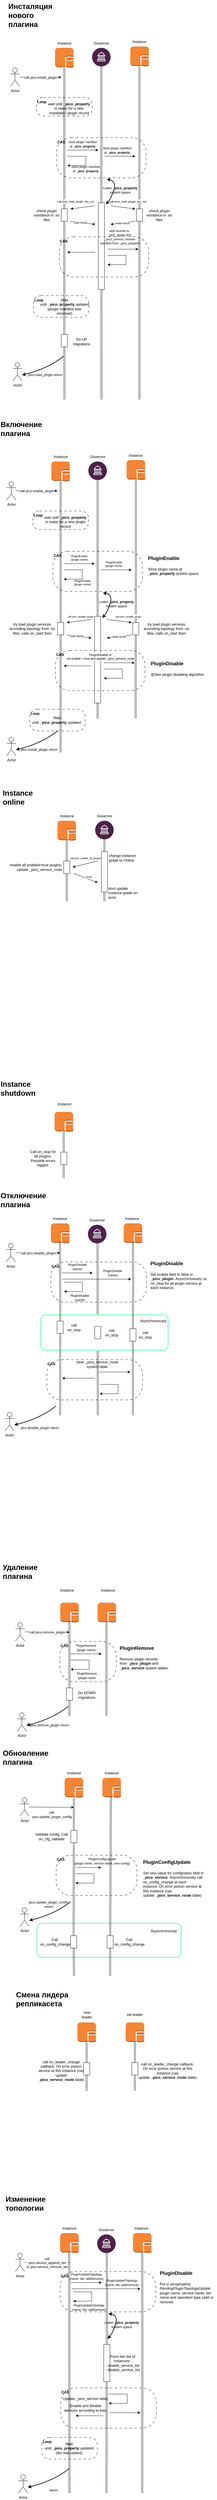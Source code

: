 <mxfile version="24.4.4" type="github">
  <diagram name="Страница — 1" id="yJk9gWLUSy9jOpeMOX59">
    <mxGraphModel dx="1140" dy="2966" grid="1" gridSize="10" guides="1" tooltips="1" connect="1" arrows="1" fold="1" page="1" pageScale="1" pageWidth="827" pageHeight="1169" math="0" shadow="0">
      <root>
        <mxCell id="0" />
        <mxCell id="1" parent="0" />
        <mxCell id="n3GPdwcZ1Mrb7wucayA8-48" value="" style="edgeStyle=orthogonalEdgeStyle;rounded=0;orthogonalLoop=1;jettySize=auto;html=1;shape=link;" edge="1" parent="1">
          <mxGeometry relative="1" as="geometry">
            <mxPoint x="230" y="6640" as="targetPoint" />
            <mxPoint x="229.44" y="5860" as="sourcePoint" />
          </mxGeometry>
        </mxCell>
        <mxCell id="n3GPdwcZ1Mrb7wucayA8-40" value="" style="edgeStyle=orthogonalEdgeStyle;rounded=0;orthogonalLoop=1;jettySize=auto;html=1;shape=link;" edge="1" parent="1">
          <mxGeometry relative="1" as="geometry">
            <mxPoint x="466" y="6640" as="targetPoint" />
            <mxPoint x="466.12" y="5860" as="sourcePoint" />
          </mxGeometry>
        </mxCell>
        <mxCell id="n3GPdwcZ1Mrb7wucayA8-10" value="" style="edgeStyle=orthogonalEdgeStyle;rounded=0;orthogonalLoop=1;jettySize=auto;html=1;shape=link;" edge="1" parent="1" source="VrFXm81j6hOwq3N1MezP-54" target="n3GPdwcZ1Mrb7wucayA8-9">
          <mxGeometry relative="1" as="geometry">
            <mxPoint x="214" y="-120" as="targetPoint" />
            <mxPoint x="213" y="-1191" as="sourcePoint" />
          </mxGeometry>
        </mxCell>
        <mxCell id="5caVDyc2LWZeB9x297Fv-33" value="" style="edgeStyle=orthogonalEdgeStyle;rounded=0;orthogonalLoop=1;jettySize=auto;html=1;shape=link;" parent="1" edge="1">
          <mxGeometry relative="1" as="geometry">
            <mxPoint x="322" y="3160" as="targetPoint" />
            <mxPoint x="321.25" y="2604.5" as="sourcePoint" />
            <Array as="points" />
          </mxGeometry>
        </mxCell>
        <mxCell id="nsfrbgJ5Z7gYDLMjh5DC-166" value="" style="rounded=1;whiteSpace=wrap;html=1;gradientColor=none;strokeColor=#99FFCC;strokeWidth=4;" parent="1" vertex="1">
          <mxGeometry x="125.5" y="4800" width="466.5" height="110" as="geometry" />
        </mxCell>
        <mxCell id="nsfrbgJ5Z7gYDLMjh5DC-145" value="" style="rounded=1;whiteSpace=wrap;html=1;gradientColor=none;strokeColor=#99FFCC;strokeWidth=4;" parent="1" vertex="1">
          <mxGeometry x="136.93" y="2835.5" width="413.07" height="114.5" as="geometry" />
        </mxCell>
        <mxCell id="nsfrbgJ5Z7gYDLMjh5DC-144" value="" style="edgeStyle=orthogonalEdgeStyle;rounded=0;orthogonalLoop=1;jettySize=auto;html=1;shape=link;" parent="1" source="nsfrbgJ5Z7gYDLMjh5DC-116" edge="1">
          <mxGeometry relative="1" as="geometry">
            <mxPoint x="200" y="3160" as="targetPoint" />
            <mxPoint x="199.44" y="2600" as="sourcePoint" />
          </mxGeometry>
        </mxCell>
        <mxCell id="r-Ovmt4nL4VXmbSpSEl5-34" value="" style="edgeStyle=orthogonalEdgeStyle;rounded=0;orthogonalLoop=1;jettySize=auto;html=1;shape=link;" parent="1" source="r-Ovmt4nL4VXmbSpSEl5-3" edge="1">
          <mxGeometry relative="1" as="geometry">
            <mxPoint x="444.5" y="910" as="targetPoint" />
            <mxPoint x="444.66" y="314.5" as="sourcePoint" />
          </mxGeometry>
        </mxCell>
        <mxCell id="r-Ovmt4nL4VXmbSpSEl5-16" value="&lt;b&gt;CAS&lt;/b&gt;" style="rounded=1;whiteSpace=wrap;html=1;fillColor=none;dashed=1;dashPattern=8 8;arcSize=36;align=left;horizontal=1;verticalAlign=top;" parent="1" vertex="1">
          <mxGeometry x="176.5" y="370" width="290" height="130" as="geometry" />
        </mxCell>
        <mxCell id="r-Ovmt4nL4VXmbSpSEl5-5" style="edgeStyle=orthogonalEdgeStyle;rounded=0;orthogonalLoop=1;jettySize=auto;html=1;shape=link;" parent="1" source="r-Ovmt4nL4VXmbSpSEl5-25" edge="1">
          <mxGeometry relative="1" as="geometry">
            <mxPoint x="321.5" y="910" as="targetPoint" />
          </mxGeometry>
        </mxCell>
        <mxCell id="r-Ovmt4nL4VXmbSpSEl5-1" value="" style="verticalLabelPosition=bottom;aspect=fixed;html=1;shape=mxgraph.salesforce.government2;" parent="1" vertex="1">
          <mxGeometry x="291.5" y="80" width="60" height="60" as="geometry" />
        </mxCell>
        <mxCell id="r-Ovmt4nL4VXmbSpSEl5-4" style="edgeStyle=orthogonalEdgeStyle;rounded=0;orthogonalLoop=1;jettySize=auto;html=1;shape=link;" parent="1" source="r-Ovmt4nL4VXmbSpSEl5-2" edge="1">
          <mxGeometry relative="1" as="geometry">
            <mxPoint x="201.5" y="1020" as="targetPoint" />
          </mxGeometry>
        </mxCell>
        <mxCell id="r-Ovmt4nL4VXmbSpSEl5-2" value="" style="outlineConnect=0;dashed=0;verticalLabelPosition=bottom;verticalAlign=top;align=center;html=1;shape=mxgraph.aws3.db_on_instance;fillColor=#F58534;gradientColor=none;" parent="1" vertex="1">
          <mxGeometry x="171.5" y="80" width="60" height="64.5" as="geometry" />
        </mxCell>
        <mxCell id="r-Ovmt4nL4VXmbSpSEl5-3" value="" style="outlineConnect=0;dashed=0;verticalLabelPosition=bottom;verticalAlign=top;align=center;html=1;shape=mxgraph.aws3.db_on_instance;fillColor=#F58534;gradientColor=none;" parent="1" vertex="1">
          <mxGeometry x="415.5" y="75.5" width="60" height="64.5" as="geometry" />
        </mxCell>
        <mxCell id="r-Ovmt4nL4VXmbSpSEl5-9" value="call pico.enable_plugin" style="edgeStyle=orthogonalEdgeStyle;rounded=0;orthogonalLoop=1;jettySize=auto;html=1;" parent="1" source="r-Ovmt4nL4VXmbSpSEl5-8" edge="1">
          <mxGeometry relative="1" as="geometry">
            <mxPoint x="191.5" y="175" as="targetPoint" />
          </mxGeometry>
        </mxCell>
        <mxCell id="r-Ovmt4nL4VXmbSpSEl5-8" value="Actor" style="shape=umlActor;verticalLabelPosition=bottom;verticalAlign=top;html=1;outlineConnect=0;" parent="1" vertex="1">
          <mxGeometry x="26.5" y="144.5" width="30" height="60" as="geometry" />
        </mxCell>
        <mxCell id="r-Ovmt4nL4VXmbSpSEl5-10" value="&lt;font style=&quot;font-size: 9px;&quot;&gt;PluginEnable&lt;/font&gt;&lt;div style=&quot;font-size: 9px;&quot;&gt;(plugin name)&lt;/div&gt;" style="endArrow=classic;html=1;rounded=0;labelBackgroundColor=none;" parent="1" edge="1">
          <mxGeometry y="20" width="50" height="50" relative="1" as="geometry">
            <mxPoint x="211.5" y="410" as="sourcePoint" />
            <mxPoint x="311.5" y="410" as="targetPoint" />
            <mxPoint as="offset" />
          </mxGeometry>
        </mxCell>
        <mxCell id="r-Ovmt4nL4VXmbSpSEl5-11" value="" style="endArrow=classic;html=1;rounded=0;labelBackgroundColor=none;" parent="1" edge="1">
          <mxGeometry width="50" height="50" relative="1" as="geometry">
            <mxPoint x="331.5" y="430" as="sourcePoint" />
            <mxPoint x="431.5" y="430" as="targetPoint" />
          </mxGeometry>
        </mxCell>
        <mxCell id="r-Ovmt4nL4VXmbSpSEl5-18" value="&lt;font style=&quot;font-size: 9px;&quot;&gt;PluginEnable&lt;/font&gt;&lt;div style=&quot;font-size: 9px;&quot;&gt;(plugin name)&lt;/div&gt;" style="edgeLabel;html=1;align=center;verticalAlign=middle;resizable=0;points=[];labelBackgroundColor=none;" parent="r-Ovmt4nL4VXmbSpSEl5-11" vertex="1" connectable="0">
          <mxGeometry x="-0.16" relative="1" as="geometry">
            <mxPoint y="-20" as="offset" />
          </mxGeometry>
        </mxCell>
        <mxCell id="r-Ovmt4nL4VXmbSpSEl5-12" value="" style="endArrow=classic;html=1;rounded=0;" parent="1" edge="1">
          <mxGeometry width="50" height="50" relative="1" as="geometry">
            <mxPoint x="271.5" y="460" as="sourcePoint" />
            <mxPoint x="211.5" y="460" as="targetPoint" />
          </mxGeometry>
        </mxCell>
        <mxCell id="r-Ovmt4nL4VXmbSpSEl5-13" value="&lt;font style=&quot;font-size: 9px;&quot;&gt;PluginEnable&lt;/font&gt;&lt;div style=&quot;font-size: 9px;&quot;&gt;(plugin name)&lt;/div&gt;" style="edgeLabel;html=1;align=center;verticalAlign=middle;resizable=0;points=[];labelBackgroundColor=none;" parent="r-Ovmt4nL4VXmbSpSEl5-12" vertex="1" connectable="0">
          <mxGeometry x="0.091" relative="1" as="geometry">
            <mxPoint x="33" y="10" as="offset" />
          </mxGeometry>
        </mxCell>
        <mxCell id="r-Ovmt4nL4VXmbSpSEl5-14" value="" style="endArrow=none;html=1;rounded=0;" parent="1" edge="1">
          <mxGeometry width="50" height="50" relative="1" as="geometry">
            <mxPoint x="211.5" y="430" as="sourcePoint" />
            <mxPoint x="251.5" y="430" as="targetPoint" />
          </mxGeometry>
        </mxCell>
        <mxCell id="r-Ovmt4nL4VXmbSpSEl5-15" value="" style="endArrow=none;html=1;rounded=0;" parent="1" edge="1">
          <mxGeometry width="50" height="50" relative="1" as="geometry">
            <mxPoint x="251.5" y="430" as="sourcePoint" />
            <mxPoint x="271.5" y="460" as="targetPoint" />
            <Array as="points">
              <mxPoint x="271.5" y="430" />
            </Array>
          </mxGeometry>
        </mxCell>
        <mxCell id="r-Ovmt4nL4VXmbSpSEl5-19" value="" style="rounded=0;whiteSpace=wrap;html=1;" parent="1" vertex="1">
          <mxGeometry x="191.5" y="600" width="20" height="40" as="geometry" />
        </mxCell>
        <mxCell id="r-Ovmt4nL4VXmbSpSEl5-20" value="&lt;span style=&quot;font-size: 8px;&quot;&gt;call&amp;nbsp;&lt;/span&gt;&lt;span style=&quot;font-size: 8px;&quot;&gt;proc_enable_plugin&lt;/span&gt;" style="endArrow=classic;html=1;rounded=0;" parent="1" edge="1">
          <mxGeometry x="0.692" y="19" width="50" height="50" relative="1" as="geometry">
            <mxPoint x="351.5" y="590" as="sourcePoint" />
            <mxPoint x="431.5" y="600" as="targetPoint" />
            <mxPoint as="offset" />
          </mxGeometry>
        </mxCell>
        <mxCell id="r-Ovmt4nL4VXmbSpSEl5-21" value="&lt;font style=&quot;font-size: 9px;&quot;&gt;load result&lt;/font&gt;" style="endArrow=classic;html=1;rounded=0;" parent="1" edge="1">
          <mxGeometry width="50" height="50" relative="1" as="geometry">
            <mxPoint x="431.5" y="640" as="sourcePoint" />
            <mxPoint x="351.5" y="650" as="targetPoint" />
          </mxGeometry>
        </mxCell>
        <mxCell id="r-Ovmt4nL4VXmbSpSEl5-22" value="" style="endArrow=classic;html=1;rounded=0;" parent="1" edge="1">
          <mxGeometry width="50" height="50" relative="1" as="geometry">
            <mxPoint x="221.5" y="640" as="sourcePoint" />
            <mxPoint x="301.5" y="650" as="targetPoint" />
          </mxGeometry>
        </mxCell>
        <mxCell id="r-Ovmt4nL4VXmbSpSEl5-33" value="&lt;font style=&quot;font-size: 9px;&quot;&gt;load result&lt;/font&gt;" style="edgeLabel;html=1;align=center;verticalAlign=middle;resizable=0;points=[];" parent="r-Ovmt4nL4VXmbSpSEl5-22" vertex="1" connectable="0">
          <mxGeometry x="-0.236" y="1" relative="1" as="geometry">
            <mxPoint as="offset" />
          </mxGeometry>
        </mxCell>
        <mxCell id="r-Ovmt4nL4VXmbSpSEl5-23" value="&lt;span style=&quot;font-size: 8px;&quot;&gt;call proc_enable_plugin&lt;/span&gt;" style="endArrow=classic;html=1;rounded=0;" parent="1" edge="1">
          <mxGeometry x="-0.146" y="-14" width="50" height="50" relative="1" as="geometry">
            <mxPoint x="301.5" y="590" as="sourcePoint" />
            <mxPoint x="221.5" y="600" as="targetPoint" />
            <mxPoint as="offset" />
          </mxGeometry>
        </mxCell>
        <mxCell id="r-Ovmt4nL4VXmbSpSEl5-26" value="" style="rounded=0;whiteSpace=wrap;html=1;" parent="1" vertex="1">
          <mxGeometry x="435" y="600" width="20" height="40" as="geometry" />
        </mxCell>
        <mxCell id="r-Ovmt4nL4VXmbSpSEl5-27" value="" style="edgeStyle=orthogonalEdgeStyle;rounded=0;orthogonalLoop=1;jettySize=auto;html=1;shape=link;" parent="1" source="r-Ovmt4nL4VXmbSpSEl5-1" target="r-Ovmt4nL4VXmbSpSEl5-25" edge="1">
          <mxGeometry relative="1" as="geometry">
            <mxPoint x="321.5" y="910" as="targetPoint" />
            <mxPoint x="321.5" y="310" as="sourcePoint" />
          </mxGeometry>
        </mxCell>
        <mxCell id="r-Ovmt4nL4VXmbSpSEl5-25" value="" style="rounded=0;whiteSpace=wrap;html=1;" parent="1" vertex="1">
          <mxGeometry x="311.5" y="580" width="20" height="280" as="geometry" />
        </mxCell>
        <mxCell id="r-Ovmt4nL4VXmbSpSEl5-31" value="try load plugin services accroding topology from .so files, calls on_start then" style="text;html=1;align=center;verticalAlign=middle;whiteSpace=wrap;rounded=0;" parent="1" vertex="1">
          <mxGeometry x="31.5" y="597.5" width="155" height="45" as="geometry" />
        </mxCell>
        <mxCell id="r-Ovmt4nL4VXmbSpSEl5-32" value="try load plugin services accroding topology from .so files, calls on_start then" style="text;html=1;align=center;verticalAlign=middle;whiteSpace=wrap;rounded=0;" parent="1" vertex="1">
          <mxGeometry x="466.5" y="597.5" width="155" height="45" as="geometry" />
        </mxCell>
        <mxCell id="r-Ovmt4nL4VXmbSpSEl5-35" value="&lt;b&gt;CAS&lt;/b&gt;" style="rounded=1;whiteSpace=wrap;html=1;fillColor=none;dashed=1;dashPattern=8 8;arcSize=36;align=left;horizontal=1;verticalAlign=top;" parent="1" vertex="1">
          <mxGeometry x="185" y="690" width="290" height="130" as="geometry" />
        </mxCell>
        <mxCell id="r-Ovmt4nL4VXmbSpSEl5-36" value="" style="endArrow=classic;html=1;rounded=0;labelBackgroundColor=none;" parent="1" edge="1">
          <mxGeometry width="50" height="50" relative="1" as="geometry">
            <mxPoint x="341.5" y="730" as="sourcePoint" />
            <mxPoint x="441.5" y="730" as="targetPoint" />
          </mxGeometry>
        </mxCell>
        <mxCell id="VrFXm81j6hOwq3N1MezP-101" value="&lt;font style=&quot;background-color: rgb(251, 251, 251); font-size: 10px;&quot;&gt;PluginDisable or&lt;br&gt;&lt;/font&gt;&lt;div style=&quot;background-color: rgb(251, 251, 251); font-size: 10px;&quot;&gt;set enable = true and update _pico_service_route&lt;/div&gt;" style="edgeLabel;html=1;align=center;verticalAlign=middle;resizable=0;points=[];" parent="r-Ovmt4nL4VXmbSpSEl5-36" vertex="1" connectable="0">
          <mxGeometry x="0.144" y="-2" relative="1" as="geometry">
            <mxPoint x="-69" y="-22" as="offset" />
          </mxGeometry>
        </mxCell>
        <mxCell id="r-Ovmt4nL4VXmbSpSEl5-38" value="" style="endArrow=classic;html=1;rounded=0;" parent="1" edge="1">
          <mxGeometry width="50" height="50" relative="1" as="geometry">
            <mxPoint x="301.5" y="740" as="sourcePoint" />
            <mxPoint x="211.5" y="740" as="targetPoint" />
          </mxGeometry>
        </mxCell>
        <mxCell id="r-Ovmt4nL4VXmbSpSEl5-40" value="" style="endArrow=classic;html=1;rounded=0;" parent="1" edge="1">
          <mxGeometry width="50" height="50" relative="1" as="geometry">
            <mxPoint x="401.5" y="780" as="sourcePoint" />
            <mxPoint x="341.5" y="780" as="targetPoint" />
          </mxGeometry>
        </mxCell>
        <mxCell id="r-Ovmt4nL4VXmbSpSEl5-42" value="" style="endArrow=none;html=1;rounded=0;" parent="1" edge="1">
          <mxGeometry width="50" height="50" relative="1" as="geometry">
            <mxPoint x="341.5" y="750" as="sourcePoint" />
            <mxPoint x="381.5" y="750" as="targetPoint" />
          </mxGeometry>
        </mxCell>
        <mxCell id="r-Ovmt4nL4VXmbSpSEl5-43" value="" style="endArrow=none;html=1;rounded=0;" parent="1" edge="1">
          <mxGeometry width="50" height="50" relative="1" as="geometry">
            <mxPoint x="381.5" y="750" as="sourcePoint" />
            <mxPoint x="401.5" y="780" as="targetPoint" />
            <Array as="points">
              <mxPoint x="401.5" y="750" />
            </Array>
          </mxGeometry>
        </mxCell>
        <mxCell id="r-Ovmt4nL4VXmbSpSEl5-46" value="Listen &lt;b&gt;_pico_property&lt;/b&gt;&lt;div&gt;system space&lt;/div&gt;" style="curved=1;endArrow=classic;html=1;rounded=0;exitX=0.559;exitY=1.031;exitDx=0;exitDy=0;exitPerimeter=0;entryX=1.222;entryY=0.017;entryDx=0;entryDy=0;entryPerimeter=0;strokeWidth=2;strokeColor=default;startArrow=classic;startFill=1;labelBackgroundColor=none;" parent="1" source="r-Ovmt4nL4VXmbSpSEl5-16" target="r-Ovmt4nL4VXmbSpSEl5-25" edge="1">
          <mxGeometry x="-0.006" y="19" width="50" height="50" relative="1" as="geometry">
            <mxPoint x="481.5" y="600" as="sourcePoint" />
            <mxPoint x="531.5" y="550" as="targetPoint" />
            <Array as="points">
              <mxPoint x="371.5" y="510" />
              <mxPoint x="351.5" y="570" />
            </Array>
            <mxPoint as="offset" />
          </mxGeometry>
        </mxCell>
        <mxCell id="r-Ovmt4nL4VXmbSpSEl5-52" value="Governor" style="text;html=1;align=center;verticalAlign=middle;whiteSpace=wrap;rounded=0;" parent="1" vertex="1">
          <mxGeometry x="291.5" y="50" width="60" height="30" as="geometry" />
        </mxCell>
        <mxCell id="r-Ovmt4nL4VXmbSpSEl5-53" value="Instance" style="text;html=1;align=center;verticalAlign=middle;whiteSpace=wrap;rounded=0;" parent="1" vertex="1">
          <mxGeometry x="415" y="45.5" width="60" height="30" as="geometry" />
        </mxCell>
        <mxCell id="r-Ovmt4nL4VXmbSpSEl5-54" value="Instance" style="text;html=1;align=center;verticalAlign=middle;whiteSpace=wrap;rounded=0;" parent="1" vertex="1">
          <mxGeometry x="171.5" y="50" width="60" height="30" as="geometry" />
        </mxCell>
        <mxCell id="PDYjImMqWGdngjRvMfyT-1" value="&lt;h1 style=&quot;margin-top: 0px;&quot;&gt;Включение&amp;nbsp; плагина&lt;/h1&gt;" style="text;html=1;whiteSpace=wrap;overflow=hidden;rounded=0;" parent="1" vertex="1">
          <mxGeometry x="5" y="-60" width="180" height="120" as="geometry" />
        </mxCell>
        <mxCell id="PDYjImMqWGdngjRvMfyT-2" value="&lt;b&gt;Loop&lt;/b&gt;" style="rounded=1;whiteSpace=wrap;html=1;fillColor=none;dashed=1;dashPattern=8 8;arcSize=36;align=left;horizontal=1;verticalAlign=top;" parent="1" vertex="1">
          <mxGeometry x="111.5" y="240" width="180" height="60" as="geometry" />
        </mxCell>
        <mxCell id="PDYjImMqWGdngjRvMfyT-3" value="wait until&amp;nbsp;&lt;b style=&quot;text-align: left;&quot;&gt;_pico_property &lt;/b&gt;&lt;span style=&quot;text-align: left;&quot;&gt;is ready for a new plugin record&lt;/span&gt;" style="text;html=1;align=center;verticalAlign=middle;whiteSpace=wrap;rounded=0;" parent="1" vertex="1">
          <mxGeometry x="141.5" y="260" width="150" height="30" as="geometry" />
        </mxCell>
        <mxCell id="PDYjImMqWGdngjRvMfyT-4" value="&lt;b&gt;Loop&lt;/b&gt;" style="rounded=1;whiteSpace=wrap;html=1;fillColor=none;dashed=1;dashPattern=8 8;arcSize=36;align=left;horizontal=1;verticalAlign=top;" parent="1" vertex="1">
          <mxGeometry x="101.5" y="880" width="180" height="70" as="geometry" />
        </mxCell>
        <mxCell id="PDYjImMqWGdngjRvMfyT-6" value="Wait until&amp;nbsp;&lt;b&gt;_pico_property&amp;nbsp;&lt;/b&gt;updated&amp;nbsp;" style="text;html=1;align=center;verticalAlign=middle;whiteSpace=wrap;rounded=0;" parent="1" vertex="1">
          <mxGeometry x="119.75" y="900" width="140" height="30" as="geometry" />
        </mxCell>
        <mxCell id="PDYjImMqWGdngjRvMfyT-7" value="Actor" style="shape=umlActor;verticalLabelPosition=bottom;verticalAlign=top;html=1;outlineConnect=0;" parent="1" vertex="1">
          <mxGeometry x="26.5" y="970" width="30" height="60" as="geometry" />
        </mxCell>
        <mxCell id="PDYjImMqWGdngjRvMfyT-8" value="pico.install_plugin return" style="curved=1;endArrow=classic;html=1;rounded=0;exitX=0.5;exitY=1;exitDx=0;exitDy=0;entryX=1.222;entryY=0.017;entryDx=0;entryDy=0;entryPerimeter=0;strokeWidth=2;strokeColor=default;startArrow=none;startFill=0;labelBackgroundColor=none;" parent="1" source="PDYjImMqWGdngjRvMfyT-4" edge="1">
          <mxGeometry x="0.036" y="17" width="50" height="50" relative="1" as="geometry">
            <mxPoint x="59.5" y="930" as="sourcePoint" />
            <mxPoint x="56.5" y="1011" as="targetPoint" />
            <Array as="points">
              <mxPoint x="141.5" y="990" />
            </Array>
            <mxPoint as="offset" />
          </mxGeometry>
        </mxCell>
        <mxCell id="PDYjImMqWGdngjRvMfyT-9" value="&lt;h1 style=&quot;margin-top: 0px;&quot;&gt;Instance online&amp;nbsp;&lt;/h1&gt;" style="text;html=1;whiteSpace=wrap;overflow=hidden;rounded=0;" parent="1" vertex="1">
          <mxGeometry x="11.5" y="1130" width="180" height="70" as="geometry" />
        </mxCell>
        <mxCell id="PDYjImMqWGdngjRvMfyT-10" value="" style="outlineConnect=0;dashed=0;verticalLabelPosition=bottom;verticalAlign=top;align=center;html=1;shape=mxgraph.aws3.db_on_instance;fillColor=#F58534;gradientColor=none;" parent="1" vertex="1">
          <mxGeometry x="191.5" y="1240" width="60" height="64.5" as="geometry" />
        </mxCell>
        <mxCell id="PDYjImMqWGdngjRvMfyT-12" value="" style="rounded=0;whiteSpace=wrap;html=1;" parent="1" vertex="1">
          <mxGeometry x="211.5" y="1370" width="20" height="40" as="geometry" />
        </mxCell>
        <mxCell id="PDYjImMqWGdngjRvMfyT-14" value="enable all enabled=true plugins, update&amp;nbsp;_pico_service_route" style="text;html=1;align=right;verticalAlign=middle;whiteSpace=wrap;rounded=0;" parent="1" vertex="1">
          <mxGeometry x="34.75" y="1345" width="173.5" height="90" as="geometry" />
        </mxCell>
        <mxCell id="PDYjImMqWGdngjRvMfyT-16" value="" style="edgeStyle=orthogonalEdgeStyle;rounded=0;orthogonalLoop=1;jettySize=auto;html=1;shape=link;" parent="1" source="PDYjImMqWGdngjRvMfyT-12" edge="1">
          <mxGeometry relative="1" as="geometry">
            <mxPoint x="221.5" y="1500" as="targetPoint" />
            <mxPoint x="221.5" y="1410" as="sourcePoint" />
          </mxGeometry>
        </mxCell>
        <mxCell id="PDYjImMqWGdngjRvMfyT-28" value="Instance" style="text;html=1;align=center;verticalAlign=middle;whiteSpace=wrap;rounded=0;" parent="1" vertex="1">
          <mxGeometry x="191.5" y="1210" width="60" height="30" as="geometry" />
        </mxCell>
        <mxCell id="PDYjImMqWGdngjRvMfyT-50" value="&lt;h1 style=&quot;margin-top: 0px;&quot;&gt;Instance shutdown&lt;/h1&gt;" style="text;html=1;whiteSpace=wrap;overflow=hidden;rounded=0;" parent="1" vertex="1">
          <mxGeometry x="5" y="2070" width="180" height="70" as="geometry" />
        </mxCell>
        <mxCell id="PDYjImMqWGdngjRvMfyT-51" value="" style="outlineConnect=0;dashed=0;verticalLabelPosition=bottom;verticalAlign=top;align=center;html=1;shape=mxgraph.aws3.db_on_instance;fillColor=#F58534;gradientColor=none;" parent="1" vertex="1">
          <mxGeometry x="182" y="2180" width="60" height="64.5" as="geometry" />
        </mxCell>
        <mxCell id="PDYjImMqWGdngjRvMfyT-52" value="Instance" style="text;html=1;align=center;verticalAlign=middle;whiteSpace=wrap;rounded=0;" parent="1" vertex="1">
          <mxGeometry x="183.5" y="2140" width="60" height="30" as="geometry" />
        </mxCell>
        <mxCell id="PDYjImMqWGdngjRvMfyT-53" value="" style="edgeStyle=orthogonalEdgeStyle;rounded=0;orthogonalLoop=1;jettySize=auto;html=1;shape=link;" parent="1" source="PDYjImMqWGdngjRvMfyT-57" edge="1">
          <mxGeometry relative="1" as="geometry">
            <mxPoint x="211.5" y="2394" as="targetPoint" />
            <mxPoint x="211.52" y="2244.5" as="sourcePoint" />
          </mxGeometry>
        </mxCell>
        <mxCell id="PDYjImMqWGdngjRvMfyT-54" value="" style="edgeStyle=orthogonalEdgeStyle;rounded=0;orthogonalLoop=1;jettySize=auto;html=1;shape=link;entryX=0.5;entryY=0.975;entryDx=0;entryDy=0;entryPerimeter=0;exitX=0.5;exitY=0;exitDx=0;exitDy=0;" parent="1" source="PDYjImMqWGdngjRvMfyT-12" target="PDYjImMqWGdngjRvMfyT-10" edge="1">
          <mxGeometry relative="1" as="geometry">
            <mxPoint x="221.5" y="1310" as="targetPoint" />
            <mxPoint x="221.36" y="1340" as="sourcePoint" />
          </mxGeometry>
        </mxCell>
        <mxCell id="PDYjImMqWGdngjRvMfyT-58" value="" style="edgeStyle=orthogonalEdgeStyle;rounded=0;orthogonalLoop=1;jettySize=auto;html=1;shape=link;" parent="1" target="PDYjImMqWGdngjRvMfyT-57" edge="1">
          <mxGeometry relative="1" as="geometry">
            <mxPoint x="211.5" y="2394" as="targetPoint" />
            <mxPoint x="211.52" y="2244.5" as="sourcePoint" />
          </mxGeometry>
        </mxCell>
        <mxCell id="PDYjImMqWGdngjRvMfyT-57" value="" style="rounded=0;whiteSpace=wrap;html=1;" parent="1" vertex="1">
          <mxGeometry x="202" y="2310" width="20" height="40" as="geometry" />
        </mxCell>
        <mxCell id="PDYjImMqWGdngjRvMfyT-59" value="Call on_stop for all plugins. Possible errors logged." style="text;html=1;align=center;verticalAlign=middle;whiteSpace=wrap;rounded=0;" parent="1" vertex="1">
          <mxGeometry x="98.75" y="2290" width="91.25" height="80" as="geometry" />
        </mxCell>
        <mxCell id="PDYjImMqWGdngjRvMfyT-60" value="&lt;h1 style=&quot;margin-top: 0px;&quot;&gt;Удаление плагина&lt;/h1&gt;" style="text;html=1;whiteSpace=wrap;overflow=hidden;rounded=0;" parent="1" vertex="1">
          <mxGeometry x="12.25" y="3630" width="180" height="70" as="geometry" />
        </mxCell>
        <mxCell id="PDYjImMqWGdngjRvMfyT-62" value="&lt;b&gt;CAS&lt;/b&gt;" style="rounded=1;whiteSpace=wrap;html=1;fillColor=none;dashed=1;dashPattern=8 8;arcSize=36;align=left;horizontal=1;verticalAlign=top;" parent="1" vertex="1">
          <mxGeometry x="199" y="3890" width="183" height="130" as="geometry" />
        </mxCell>
        <mxCell id="PDYjImMqWGdngjRvMfyT-66" value="" style="outlineConnect=0;dashed=0;verticalLabelPosition=bottom;verticalAlign=top;align=center;html=1;shape=mxgraph.aws3.db_on_instance;fillColor=#F58534;gradientColor=none;" parent="1" vertex="1">
          <mxGeometry x="200.25" y="3764.5" width="60" height="64.5" as="geometry" />
        </mxCell>
        <mxCell id="PDYjImMqWGdngjRvMfyT-68" value="call pico.remove_plugin" style="edgeStyle=orthogonalEdgeStyle;rounded=0;orthogonalLoop=1;jettySize=auto;html=1;" parent="1" source="PDYjImMqWGdngjRvMfyT-69" edge="1">
          <mxGeometry relative="1" as="geometry">
            <mxPoint x="230.25" y="3860" as="targetPoint" />
          </mxGeometry>
        </mxCell>
        <mxCell id="PDYjImMqWGdngjRvMfyT-69" value="Actor" style="shape=umlActor;verticalLabelPosition=bottom;verticalAlign=top;html=1;outlineConnect=0;" parent="1" vertex="1">
          <mxGeometry x="55.25" y="3829" width="30" height="60" as="geometry" />
        </mxCell>
        <mxCell id="PDYjImMqWGdngjRvMfyT-70" value="&lt;font size=&quot;1&quot;&gt;PluginRemove&lt;br&gt;(plugin name)&lt;/font&gt;" style="endArrow=classic;html=1;rounded=0;labelBackgroundColor=none;" parent="1" edge="1">
          <mxGeometry y="20" width="50" height="50" relative="1" as="geometry">
            <mxPoint x="234" y="3930" as="sourcePoint" />
            <mxPoint x="334" y="3930" as="targetPoint" />
            <mxPoint as="offset" />
          </mxGeometry>
        </mxCell>
        <mxCell id="PDYjImMqWGdngjRvMfyT-73" value="" style="endArrow=classic;html=1;rounded=0;" parent="1" edge="1">
          <mxGeometry width="50" height="50" relative="1" as="geometry">
            <mxPoint x="294" y="3980" as="sourcePoint" />
            <mxPoint x="234" y="3980" as="targetPoint" />
          </mxGeometry>
        </mxCell>
        <mxCell id="nsfrbgJ5Z7gYDLMjh5DC-148" value="&lt;span style=&quot;font-size: x-small; background-color: rgb(251, 251, 251);&quot;&gt;PluginRemove&lt;/span&gt;&lt;br style=&quot;font-size: x-small; background-color: rgb(251, 251, 251);&quot;&gt;&lt;span style=&quot;font-size: x-small; background-color: rgb(251, 251, 251);&quot;&gt;(plugin name&lt;/span&gt;" style="edgeLabel;html=1;align=center;verticalAlign=middle;resizable=0;points=[];" parent="PDYjImMqWGdngjRvMfyT-73" vertex="1" connectable="0">
          <mxGeometry x="-0.691" y="-1" relative="1" as="geometry">
            <mxPoint x="1" y="21" as="offset" />
          </mxGeometry>
        </mxCell>
        <mxCell id="PDYjImMqWGdngjRvMfyT-75" value="" style="endArrow=none;html=1;rounded=0;" parent="1" edge="1">
          <mxGeometry width="50" height="50" relative="1" as="geometry">
            <mxPoint x="234" y="3950" as="sourcePoint" />
            <mxPoint x="274" y="3950" as="targetPoint" />
          </mxGeometry>
        </mxCell>
        <mxCell id="PDYjImMqWGdngjRvMfyT-76" value="" style="endArrow=none;html=1;rounded=0;" parent="1" edge="1">
          <mxGeometry width="50" height="50" relative="1" as="geometry">
            <mxPoint x="274" y="3950" as="sourcePoint" />
            <mxPoint x="294" y="3980" as="targetPoint" />
            <Array as="points">
              <mxPoint x="294" y="3950" />
            </Array>
          </mxGeometry>
        </mxCell>
        <mxCell id="PDYjImMqWGdngjRvMfyT-84" value="" style="rounded=0;orthogonalLoop=1;jettySize=auto;html=1;shape=link;" parent="1" edge="1">
          <mxGeometry relative="1" as="geometry">
            <mxPoint x="350" y="4130" as="targetPoint" />
            <mxPoint x="350.25" y="3824.5" as="sourcePoint" />
          </mxGeometry>
        </mxCell>
        <mxCell id="PDYjImMqWGdngjRvMfyT-100" value="Instance" style="text;html=1;align=center;verticalAlign=middle;whiteSpace=wrap;rounded=0;" parent="1" vertex="1">
          <mxGeometry x="324.5" y="3710" width="60" height="30" as="geometry" />
        </mxCell>
        <mxCell id="PDYjImMqWGdngjRvMfyT-102" value="Instance" style="text;html=1;align=center;verticalAlign=middle;whiteSpace=wrap;rounded=0;" parent="1" vertex="1">
          <mxGeometry x="192.25" y="3710" width="60" height="30" as="geometry" />
        </mxCell>
        <mxCell id="PDYjImMqWGdngjRvMfyT-107" value="Actor" style="shape=umlActor;verticalLabelPosition=bottom;verticalAlign=top;html=1;outlineConnect=0;" parent="1" vertex="1">
          <mxGeometry x="60.93" y="4120" width="30" height="60" as="geometry" />
        </mxCell>
        <mxCell id="PDYjImMqWGdngjRvMfyT-108" value="pico.remove_plugin return" style="curved=1;endArrow=classic;html=1;rounded=0;exitX=0.5;exitY=1;exitDx=0;exitDy=0;entryX=1.222;entryY=0.017;entryDx=0;entryDy=0;entryPerimeter=0;strokeWidth=2;strokeColor=default;startArrow=none;startFill=0;labelBackgroundColor=none;" parent="1" edge="1">
          <mxGeometry x="0.036" y="17" width="50" height="50" relative="1" as="geometry">
            <mxPoint x="225.93" y="4100" as="sourcePoint" />
            <mxPoint x="90.93" y="4161" as="targetPoint" />
            <Array as="points">
              <mxPoint x="175.93" y="4140" />
            </Array>
            <mxPoint as="offset" />
          </mxGeometry>
        </mxCell>
        <mxCell id="PDYjImMqWGdngjRvMfyT-112" value="&lt;h1 style=&quot;margin-top: 0px;&quot;&gt;Обновление плагина&lt;/h1&gt;" style="text;html=1;whiteSpace=wrap;overflow=hidden;rounded=0;" parent="1" vertex="1">
          <mxGeometry x="12.0" y="4230" width="180" height="70" as="geometry" />
        </mxCell>
        <mxCell id="PDYjImMqWGdngjRvMfyT-158" value="&lt;b&gt;CAS&lt;/b&gt;" style="rounded=1;whiteSpace=wrap;html=1;fillColor=none;dashed=1;dashPattern=8 8;arcSize=36;align=left;horizontal=1;verticalAlign=top;" parent="1" vertex="1">
          <mxGeometry x="187.06" y="4580" width="261.87" height="130" as="geometry" />
        </mxCell>
        <mxCell id="PDYjImMqWGdngjRvMfyT-161" style="rounded=0;orthogonalLoop=1;jettySize=auto;html=1;shape=link;" parent="1" source="nsfrbgJ5Z7gYDLMjh5DC-160" edge="1">
          <mxGeometry relative="1" as="geometry">
            <mxPoint x="245" y="4970" as="targetPoint" />
          </mxGeometry>
        </mxCell>
        <mxCell id="PDYjImMqWGdngjRvMfyT-162" value="" style="outlineConnect=0;dashed=0;verticalLabelPosition=bottom;verticalAlign=top;align=center;html=1;shape=mxgraph.aws3.db_on_instance;fillColor=#F58534;gradientColor=none;" parent="1" vertex="1">
          <mxGeometry x="214.5" y="4330" width="60" height="64.5" as="geometry" />
        </mxCell>
        <mxCell id="PDYjImMqWGdngjRvMfyT-164" value="call&amp;nbsp;&lt;div&gt;pico.update_plugin_config&lt;/div&gt;" style="rounded=0;orthogonalLoop=1;jettySize=auto;html=1;" parent="1" source="PDYjImMqWGdngjRvMfyT-165" edge="1">
          <mxGeometry x="0.011" y="-24" relative="1" as="geometry">
            <mxPoint x="244.5" y="4425.5" as="targetPoint" />
            <mxPoint as="offset" />
          </mxGeometry>
        </mxCell>
        <mxCell id="PDYjImMqWGdngjRvMfyT-165" value="Actor" style="shape=umlActor;verticalLabelPosition=bottom;verticalAlign=top;html=1;outlineConnect=0;" parent="1" vertex="1">
          <mxGeometry x="69.5" y="4394.5" width="30" height="60" as="geometry" />
        </mxCell>
        <mxCell id="PDYjImMqWGdngjRvMfyT-166" value="" style="endArrow=classic;html=1;rounded=0;labelBackgroundColor=none;entryX=0.558;entryY=0.308;entryDx=0;entryDy=0;entryPerimeter=0;" parent="1" target="PDYjImMqWGdngjRvMfyT-158" edge="1">
          <mxGeometry y="20" width="50" height="50" relative="1" as="geometry">
            <mxPoint x="249.56" y="4620" as="sourcePoint" />
            <mxPoint x="332.69" y="4620" as="targetPoint" />
            <mxPoint as="offset" />
          </mxGeometry>
        </mxCell>
        <mxCell id="PDYjImMqWGdngjRvMfyT-168" value="" style="endArrow=classic;html=1;rounded=0;" parent="1" edge="1">
          <mxGeometry width="50" height="50" relative="1" as="geometry">
            <mxPoint x="309.56" y="4670" as="sourcePoint" />
            <mxPoint x="249.56" y="4670" as="targetPoint" />
          </mxGeometry>
        </mxCell>
        <mxCell id="PDYjImMqWGdngjRvMfyT-169" value="" style="endArrow=none;html=1;rounded=0;" parent="1" edge="1">
          <mxGeometry width="50" height="50" relative="1" as="geometry">
            <mxPoint x="249.56" y="4640" as="sourcePoint" />
            <mxPoint x="289.56" y="4640" as="targetPoint" />
          </mxGeometry>
        </mxCell>
        <mxCell id="PDYjImMqWGdngjRvMfyT-170" value="" style="endArrow=none;html=1;rounded=0;" parent="1" edge="1">
          <mxGeometry width="50" height="50" relative="1" as="geometry">
            <mxPoint x="289.56" y="4640" as="sourcePoint" />
            <mxPoint x="309.56" y="4670" as="targetPoint" />
            <Array as="points">
              <mxPoint x="309.56" y="4640" />
            </Array>
          </mxGeometry>
        </mxCell>
        <mxCell id="PDYjImMqWGdngjRvMfyT-178" value="" style="rounded=0;orthogonalLoop=1;jettySize=auto;html=1;shape=link;" parent="1" source="nsfrbgJ5Z7gYDLMjh5DC-163" edge="1">
          <mxGeometry relative="1" as="geometry">
            <mxPoint x="362" y="4970" as="targetPoint" />
            <mxPoint x="364.5" y="4390.0" as="sourcePoint" />
          </mxGeometry>
        </mxCell>
        <mxCell id="PDYjImMqWGdngjRvMfyT-189" value="Instance" style="text;html=1;align=center;verticalAlign=middle;whiteSpace=wrap;rounded=0;" parent="1" vertex="1">
          <mxGeometry x="337" y="4300" width="60" height="30" as="geometry" />
        </mxCell>
        <mxCell id="PDYjImMqWGdngjRvMfyT-190" value="Instance" style="text;html=1;align=center;verticalAlign=middle;whiteSpace=wrap;rounded=0;" parent="1" vertex="1">
          <mxGeometry x="214.5" y="4300" width="60" height="30" as="geometry" />
        </mxCell>
        <mxCell id="PDYjImMqWGdngjRvMfyT-195" value="Actor" style="shape=umlActor;verticalLabelPosition=bottom;verticalAlign=top;html=1;outlineConnect=0;" parent="1" vertex="1">
          <mxGeometry x="69.5" y="4750" width="30" height="60" as="geometry" />
        </mxCell>
        <mxCell id="PDYjImMqWGdngjRvMfyT-196" value="pico.&lt;span style=&quot;background-color: rgb(255, 255, 255);&quot;&gt;update_plugin_config&lt;/span&gt;&lt;div&gt;&amp;nbsp;return&lt;/div&gt;" style="curved=1;endArrow=classic;html=1;rounded=0;exitX=0.5;exitY=1;exitDx=0;exitDy=0;entryX=1.222;entryY=0.017;entryDx=0;entryDy=0;entryPerimeter=0;strokeWidth=2;strokeColor=default;startArrow=none;startFill=0;labelBackgroundColor=none;" parent="1" edge="1">
          <mxGeometry x="0.038" y="-35" width="50" height="50" relative="1" as="geometry">
            <mxPoint x="234.5" y="4730" as="sourcePoint" />
            <mxPoint x="99.5" y="4791" as="targetPoint" />
            <Array as="points">
              <mxPoint x="184.5" y="4770" />
            </Array>
            <mxPoint as="offset" />
          </mxGeometry>
        </mxCell>
        <mxCell id="PDYjImMqWGdngjRvMfyT-202" value="&lt;font style=&quot;&quot; size=&quot;1&quot;&gt;&lt;span style=&quot;white-space: nowrap;&quot;&gt;PluginConfigUpdate&lt;/span&gt;&lt;/font&gt;&lt;div&gt;&lt;font style=&quot;&quot; size=&quot;1&quot;&gt;&lt;span style=&quot;white-space: nowrap;&quot;&gt;&amp;nbsp;(plugin name, service name, new config)&amp;nbsp;&lt;/span&gt;&lt;/font&gt;&lt;div style=&quot;font-size: 11px; white-space: nowrap;&quot;&gt;&lt;br&gt;&lt;/div&gt;&lt;/div&gt;" style="text;html=1;align=center;verticalAlign=middle;whiteSpace=wrap;rounded=0;" parent="1" vertex="1">
          <mxGeometry x="225.93" y="4590" width="220" height="30" as="geometry" />
        </mxCell>
        <mxCell id="PDYjImMqWGdngjRvMfyT-204" value="&lt;h1 style=&quot;margin-top: 0px;&quot;&gt;Смена лидера репликасета&lt;/h1&gt;" style="text;html=1;whiteSpace=wrap;overflow=hidden;rounded=0;" parent="1" vertex="1">
          <mxGeometry x="55.25" y="5010" width="212.5" height="70" as="geometry" />
        </mxCell>
        <mxCell id="PDYjImMqWGdngjRvMfyT-205" value="" style="outlineConnect=0;dashed=0;verticalLabelPosition=bottom;verticalAlign=top;align=center;html=1;shape=mxgraph.aws3.db_on_instance;fillColor=#F58534;gradientColor=none;" parent="1" vertex="1">
          <mxGeometry x="255.88" y="5120" width="60" height="64.5" as="geometry" />
        </mxCell>
        <mxCell id="PDYjImMqWGdngjRvMfyT-211" value="new leader" style="text;html=1;align=center;verticalAlign=middle;whiteSpace=wrap;rounded=0;" parent="1" vertex="1">
          <mxGeometry x="257.38" y="5080" width="60" height="30" as="geometry" />
        </mxCell>
        <mxCell id="PDYjImMqWGdngjRvMfyT-212" value="" style="outlineConnect=0;dashed=0;verticalLabelPosition=bottom;verticalAlign=top;align=center;html=1;shape=mxgraph.aws3.db_on_instance;fillColor=#F58534;gradientColor=none;" parent="1" vertex="1">
          <mxGeometry x="412.38" y="5120" width="60" height="64.5" as="geometry" />
        </mxCell>
        <mxCell id="PDYjImMqWGdngjRvMfyT-213" value="old leader" style="text;html=1;align=center;verticalAlign=middle;whiteSpace=wrap;rounded=0;" parent="1" vertex="1">
          <mxGeometry x="412.38" y="5080" width="60" height="30" as="geometry" />
        </mxCell>
        <mxCell id="PDYjImMqWGdngjRvMfyT-214" value="" style="edgeStyle=orthogonalEdgeStyle;rounded=0;orthogonalLoop=1;jettySize=auto;html=1;shape=link;exitX=0.5;exitY=0.975;exitDx=0;exitDy=0;exitPerimeter=0;" parent="1" source="PDYjImMqWGdngjRvMfyT-212" edge="1">
          <mxGeometry relative="1" as="geometry">
            <mxPoint x="442.25" y="5340" as="targetPoint" />
            <mxPoint x="442.4" y="5184.5" as="sourcePoint" />
          </mxGeometry>
        </mxCell>
        <mxCell id="PDYjImMqWGdngjRvMfyT-217" value="" style="rounded=0;whiteSpace=wrap;html=1;" parent="1" vertex="1">
          <mxGeometry x="432.38" y="5250" width="20" height="40" as="geometry" />
        </mxCell>
        <mxCell id="PDYjImMqWGdngjRvMfyT-227" value="call on_leader_change callback. On error poison service at this instance (cas update&amp;nbsp;&lt;b&gt;_pico_service_route&lt;/b&gt;&amp;nbsp;table)" style="text;html=1;align=center;verticalAlign=middle;whiteSpace=wrap;rounded=0;" parent="1" vertex="1">
          <mxGeometry x="465.25" y="5217" width="166.75" height="117" as="geometry" />
        </mxCell>
        <mxCell id="PDYjImMqWGdngjRvMfyT-230" value="" style="edgeStyle=orthogonalEdgeStyle;rounded=0;orthogonalLoop=1;jettySize=auto;html=1;shape=link;exitX=0.5;exitY=0.975;exitDx=0;exitDy=0;exitPerimeter=0;" parent="1" source="PDYjImMqWGdngjRvMfyT-231" edge="1">
          <mxGeometry relative="1" as="geometry">
            <mxPoint x="285.68" y="5341.5" as="targetPoint" />
            <mxPoint x="285.68" y="5184.5" as="sourcePoint" />
          </mxGeometry>
        </mxCell>
        <mxCell id="PDYjImMqWGdngjRvMfyT-232" value="" style="edgeStyle=orthogonalEdgeStyle;rounded=0;orthogonalLoop=1;jettySize=auto;html=1;shape=link;exitX=0.5;exitY=0.975;exitDx=0;exitDy=0;exitPerimeter=0;" parent="1" target="PDYjImMqWGdngjRvMfyT-231" edge="1">
          <mxGeometry relative="1" as="geometry">
            <mxPoint x="285.68" y="5341.5" as="targetPoint" />
            <mxPoint x="285.68" y="5184.5" as="sourcePoint" />
          </mxGeometry>
        </mxCell>
        <mxCell id="PDYjImMqWGdngjRvMfyT-231" value="" style="rounded=0;whiteSpace=wrap;html=1;" parent="1" vertex="1">
          <mxGeometry x="275.88" y="5250" width="20" height="40" as="geometry" />
        </mxCell>
        <mxCell id="PDYjImMqWGdngjRvMfyT-233" value="call on_leader_change callback. On error poison service at this instance (cas update &lt;b&gt;_pico_service_route&lt;/b&gt;&amp;nbsp;table)" style="text;html=1;align=center;verticalAlign=middle;whiteSpace=wrap;rounded=0;" parent="1" vertex="1">
          <mxGeometry x="136.26" y="5217" width="135" height="117" as="geometry" />
        </mxCell>
        <mxCell id="VrFXm81j6hOwq3N1MezP-1" value="&lt;h1 style=&quot;margin-top: 0px;&quot;&gt;Инсталяция нового плагина&lt;/h1&gt;" style="text;html=1;whiteSpace=wrap;overflow=hidden;rounded=0;" parent="1" vertex="1">
          <mxGeometry x="30" y="-1410" width="180" height="120" as="geometry" />
        </mxCell>
        <mxCell id="VrFXm81j6hOwq3N1MezP-49" value="" style="edgeStyle=orthogonalEdgeStyle;rounded=0;orthogonalLoop=1;jettySize=auto;html=1;shape=link;" parent="1" source="VrFXm81j6hOwq3N1MezP-55" edge="1">
          <mxGeometry relative="1" as="geometry">
            <mxPoint x="457" y="-120" as="targetPoint" />
            <mxPoint x="456.66" y="-1021" as="sourcePoint" />
          </mxGeometry>
        </mxCell>
        <mxCell id="VrFXm81j6hOwq3N1MezP-50" value="&lt;b&gt;CAS&lt;/b&gt;" style="rounded=1;whiteSpace=wrap;html=1;fillColor=none;dashed=1;dashPattern=8 8;arcSize=36;align=left;horizontal=1;verticalAlign=top;" parent="1" vertex="1">
          <mxGeometry x="188.5" y="-965.5" width="290" height="130" as="geometry" />
        </mxCell>
        <mxCell id="VrFXm81j6hOwq3N1MezP-51" style="rounded=0;orthogonalLoop=1;jettySize=auto;html=1;shape=link;" parent="1" source="VrFXm81j6hOwq3N1MezP-73" edge="1">
          <mxGeometry relative="1" as="geometry">
            <mxPoint x="334" y="-120" as="targetPoint" />
          </mxGeometry>
        </mxCell>
        <mxCell id="VrFXm81j6hOwq3N1MezP-52" value="" style="verticalLabelPosition=bottom;aspect=fixed;html=1;shape=mxgraph.salesforce.government2;" parent="1" vertex="1">
          <mxGeometry x="303.5" y="-1255.5" width="60" height="60" as="geometry" />
        </mxCell>
        <mxCell id="VrFXm81j6hOwq3N1MezP-53" style="rounded=0;orthogonalLoop=1;jettySize=auto;html=1;shape=link;" parent="1" source="n3GPdwcZ1Mrb7wucayA8-9" edge="1">
          <mxGeometry relative="1" as="geometry">
            <mxPoint x="214" y="-120" as="targetPoint" />
          </mxGeometry>
        </mxCell>
        <mxCell id="VrFXm81j6hOwq3N1MezP-54" value="" style="outlineConnect=0;dashed=0;verticalLabelPosition=bottom;verticalAlign=top;align=center;html=1;shape=mxgraph.aws3.db_on_instance;fillColor=#F58534;gradientColor=none;" parent="1" vertex="1">
          <mxGeometry x="183.5" y="-1255.5" width="60" height="64.5" as="geometry" />
        </mxCell>
        <mxCell id="VrFXm81j6hOwq3N1MezP-55" value="" style="outlineConnect=0;dashed=0;verticalLabelPosition=bottom;verticalAlign=top;align=center;html=1;shape=mxgraph.aws3.db_on_instance;fillColor=#F58534;gradientColor=none;" parent="1" vertex="1">
          <mxGeometry x="427.5" y="-1260" width="60" height="64.5" as="geometry" />
        </mxCell>
        <mxCell id="VrFXm81j6hOwq3N1MezP-56" value="call pico.install_plugin" style="edgeStyle=orthogonalEdgeStyle;rounded=0;orthogonalLoop=1;jettySize=auto;html=1;" parent="1" source="VrFXm81j6hOwq3N1MezP-57" edge="1">
          <mxGeometry relative="1" as="geometry">
            <mxPoint x="203.5" y="-1160.5" as="targetPoint" />
          </mxGeometry>
        </mxCell>
        <mxCell id="VrFXm81j6hOwq3N1MezP-57" value="Actor" style="shape=umlActor;verticalLabelPosition=bottom;verticalAlign=top;html=1;outlineConnect=0;" parent="1" vertex="1">
          <mxGeometry x="38.5" y="-1191" width="30" height="60" as="geometry" />
        </mxCell>
        <mxCell id="VrFXm81j6hOwq3N1MezP-58" value="&lt;font size=&quot;1&quot;&gt;store plugin manifest&amp;nbsp;&lt;/font&gt;&lt;div&gt;&lt;font size=&quot;1&quot;&gt;at&amp;nbsp;&lt;b&gt;_pico_property&lt;/b&gt;&lt;/font&gt;&lt;b style=&quot;font-size: 12px; text-align: left; white-space: normal;&quot;&gt;&amp;nbsp;&lt;/b&gt;&lt;/div&gt;" style="endArrow=classic;html=1;rounded=0;labelBackgroundColor=none;" parent="1" edge="1">
          <mxGeometry y="20" width="50" height="50" relative="1" as="geometry">
            <mxPoint x="223.5" y="-925.5" as="sourcePoint" />
            <mxPoint x="323.5" y="-925.5" as="targetPoint" />
            <mxPoint as="offset" />
          </mxGeometry>
        </mxCell>
        <mxCell id="VrFXm81j6hOwq3N1MezP-59" value="" style="endArrow=classic;html=1;rounded=0;labelBackgroundColor=none;" parent="1" edge="1">
          <mxGeometry width="50" height="50" relative="1" as="geometry">
            <mxPoint x="343.5" y="-905.5" as="sourcePoint" />
            <mxPoint x="443.5" y="-905.5" as="targetPoint" />
          </mxGeometry>
        </mxCell>
        <mxCell id="VrFXm81j6hOwq3N1MezP-60" value="&lt;font size=&quot;1&quot;&gt;store plugin manifest&amp;nbsp;&lt;/font&gt;&lt;div&gt;&lt;font size=&quot;1&quot;&gt;at&amp;nbsp;&lt;b&gt;_pico_property&lt;/b&gt;&lt;/font&gt;&lt;b style=&quot;font-size: 12px; text-align: left; white-space: normal;&quot;&gt;&amp;nbsp;&lt;/b&gt;&lt;/div&gt;" style="edgeLabel;html=1;align=center;verticalAlign=middle;resizable=0;points=[];labelBackgroundColor=none;" parent="VrFXm81j6hOwq3N1MezP-59" vertex="1" connectable="0">
          <mxGeometry x="-0.16" relative="1" as="geometry">
            <mxPoint y="-20" as="offset" />
          </mxGeometry>
        </mxCell>
        <mxCell id="VrFXm81j6hOwq3N1MezP-61" value="" style="endArrow=classic;html=1;rounded=0;" parent="1" edge="1">
          <mxGeometry width="50" height="50" relative="1" as="geometry">
            <mxPoint x="283.5" y="-875.5" as="sourcePoint" />
            <mxPoint x="223.5" y="-875.5" as="targetPoint" />
          </mxGeometry>
        </mxCell>
        <mxCell id="VrFXm81j6hOwq3N1MezP-62" value="&lt;font size=&quot;1&quot;&gt;store plugin manifest&amp;nbsp;&lt;/font&gt;&lt;div&gt;&lt;font size=&quot;1&quot;&gt;at&amp;nbsp;&lt;b&gt;_pico_property&lt;/b&gt;&lt;/font&gt;&lt;b style=&quot;font-size: 12px; text-align: left; white-space: normal;&quot;&gt;&amp;nbsp;&lt;/b&gt;&lt;/div&gt;" style="edgeLabel;html=1;align=center;verticalAlign=middle;resizable=0;points=[];labelBackgroundColor=none;" parent="VrFXm81j6hOwq3N1MezP-61" vertex="1" connectable="0">
          <mxGeometry x="0.091" relative="1" as="geometry">
            <mxPoint x="33" y="10" as="offset" />
          </mxGeometry>
        </mxCell>
        <mxCell id="VrFXm81j6hOwq3N1MezP-63" value="" style="endArrow=none;html=1;rounded=0;" parent="1" edge="1">
          <mxGeometry width="50" height="50" relative="1" as="geometry">
            <mxPoint x="223.5" y="-905.5" as="sourcePoint" />
            <mxPoint x="263.5" y="-905.5" as="targetPoint" />
          </mxGeometry>
        </mxCell>
        <mxCell id="VrFXm81j6hOwq3N1MezP-64" value="" style="endArrow=none;html=1;rounded=0;" parent="1" edge="1">
          <mxGeometry width="50" height="50" relative="1" as="geometry">
            <mxPoint x="263.5" y="-905.5" as="sourcePoint" />
            <mxPoint x="283.5" y="-875.5" as="targetPoint" />
            <Array as="points">
              <mxPoint x="283.5" y="-905.5" />
            </Array>
          </mxGeometry>
        </mxCell>
        <mxCell id="VrFXm81j6hOwq3N1MezP-65" value="" style="rounded=0;whiteSpace=wrap;html=1;" parent="1" vertex="1">
          <mxGeometry x="203.5" y="-735.5" width="20" height="40" as="geometry" />
        </mxCell>
        <mxCell id="VrFXm81j6hOwq3N1MezP-66" value="&lt;span style=&quot;font-size: 9px;&quot;&gt;call proc_load_plugin_dry_run&lt;/span&gt;" style="endArrow=classic;html=1;rounded=0;" parent="1" edge="1">
          <mxGeometry x="0.346" y="21" width="50" height="50" relative="1" as="geometry">
            <mxPoint x="363.5" y="-745.5" as="sourcePoint" />
            <mxPoint x="443.5" y="-735.5" as="targetPoint" />
            <mxPoint as="offset" />
          </mxGeometry>
        </mxCell>
        <mxCell id="VrFXm81j6hOwq3N1MezP-67" value="&lt;font style=&quot;font-size: 9px;&quot;&gt;load result&lt;/font&gt;" style="endArrow=classic;html=1;rounded=0;" parent="1" edge="1">
          <mxGeometry width="50" height="50" relative="1" as="geometry">
            <mxPoint x="443.5" y="-695.5" as="sourcePoint" />
            <mxPoint x="363.5" y="-685.5" as="targetPoint" />
          </mxGeometry>
        </mxCell>
        <mxCell id="VrFXm81j6hOwq3N1MezP-68" value="" style="endArrow=classic;html=1;rounded=0;" parent="1" edge="1">
          <mxGeometry width="50" height="50" relative="1" as="geometry">
            <mxPoint x="233.5" y="-695.5" as="sourcePoint" />
            <mxPoint x="313.5" y="-685.5" as="targetPoint" />
          </mxGeometry>
        </mxCell>
        <mxCell id="VrFXm81j6hOwq3N1MezP-69" value="&lt;font style=&quot;font-size: 9px;&quot;&gt;load result&lt;/font&gt;" style="edgeLabel;html=1;align=center;verticalAlign=middle;resizable=0;points=[];" parent="VrFXm81j6hOwq3N1MezP-68" vertex="1" connectable="0">
          <mxGeometry x="-0.236" y="1" relative="1" as="geometry">
            <mxPoint as="offset" />
          </mxGeometry>
        </mxCell>
        <mxCell id="VrFXm81j6hOwq3N1MezP-70" value="&lt;span style=&quot;font-size: 9px;&quot;&gt;call proc_load_plugin_dry_run&lt;/span&gt;" style="endArrow=classic;html=1;rounded=0;" parent="1" edge="1">
          <mxGeometry x="0.518" y="-22" width="50" height="50" relative="1" as="geometry">
            <mxPoint x="313.5" y="-745.5" as="sourcePoint" />
            <mxPoint x="233.5" y="-735.5" as="targetPoint" />
            <mxPoint as="offset" />
          </mxGeometry>
        </mxCell>
        <mxCell id="VrFXm81j6hOwq3N1MezP-71" value="" style="rounded=0;whiteSpace=wrap;html=1;" parent="1" vertex="1">
          <mxGeometry x="447" y="-735.5" width="20" height="40" as="geometry" />
        </mxCell>
        <mxCell id="VrFXm81j6hOwq3N1MezP-72" value="" style="edgeStyle=orthogonalEdgeStyle;rounded=0;orthogonalLoop=1;jettySize=auto;html=1;shape=link;" parent="1" source="VrFXm81j6hOwq3N1MezP-52" target="VrFXm81j6hOwq3N1MezP-73" edge="1">
          <mxGeometry relative="1" as="geometry">
            <mxPoint x="333.5" y="-425.5" as="targetPoint" />
            <mxPoint x="333.5" y="-1025.5" as="sourcePoint" />
          </mxGeometry>
        </mxCell>
        <mxCell id="VrFXm81j6hOwq3N1MezP-73" value="" style="rounded=0;whiteSpace=wrap;html=1;" parent="1" vertex="1">
          <mxGeometry x="323.5" y="-755.5" width="20" height="280" as="geometry" />
        </mxCell>
        <mxCell id="VrFXm81j6hOwq3N1MezP-74" value="check plugin existance in .so files" style="text;html=1;align=center;verticalAlign=middle;whiteSpace=wrap;rounded=0;" parent="1" vertex="1">
          <mxGeometry x="113.5" y="-738" width="85" height="45" as="geometry" />
        </mxCell>
        <mxCell id="VrFXm81j6hOwq3N1MezP-75" value="check plugin existance in .so files" style="text;html=1;align=center;verticalAlign=middle;whiteSpace=wrap;rounded=0;" parent="1" vertex="1">
          <mxGeometry x="478.5" y="-738" width="85" height="45" as="geometry" />
        </mxCell>
        <mxCell id="VrFXm81j6hOwq3N1MezP-76" value="&lt;b&gt;CAS&lt;/b&gt;" style="rounded=1;whiteSpace=wrap;html=1;fillColor=none;dashed=1;dashPattern=8 8;arcSize=36;align=left;horizontal=1;verticalAlign=top;" parent="1" vertex="1">
          <mxGeometry x="197" y="-645.5" width="290" height="130" as="geometry" />
        </mxCell>
        <mxCell id="VrFXm81j6hOwq3N1MezP-77" value="" style="endArrow=classic;html=1;rounded=0;labelBackgroundColor=none;" parent="1" edge="1">
          <mxGeometry width="50" height="50" relative="1" as="geometry">
            <mxPoint x="353.5" y="-605.5" as="sourcePoint" />
            <mxPoint x="453.5" y="-605.5" as="targetPoint" />
          </mxGeometry>
        </mxCell>
        <mxCell id="VrFXm81j6hOwq3N1MezP-78" value="&lt;span style=&quot;font-size: 10px;&quot;&gt;add records to&amp;nbsp;&lt;/span&gt;&lt;div&gt;&lt;span style=&quot;font-size: 10px;&quot;&gt;_pico_plugin and&amp;nbsp;&lt;/span&gt;&lt;div&gt;&lt;span style=&quot;font-size: 10px;&quot;&gt;_pico_service, remove&lt;/span&gt;&lt;/div&gt;&lt;/div&gt;&lt;div&gt;&lt;span style=&quot;font-size: 10px;&quot;&gt;manifest from _pico_property&lt;/span&gt;&lt;/div&gt;" style="edgeLabel;html=1;align=center;verticalAlign=middle;resizable=0;points=[];labelBackgroundColor=none;" parent="VrFXm81j6hOwq3N1MezP-77" vertex="1" connectable="0">
          <mxGeometry x="-0.16" relative="1" as="geometry">
            <mxPoint x="-3" y="-40" as="offset" />
          </mxGeometry>
        </mxCell>
        <mxCell id="VrFXm81j6hOwq3N1MezP-79" value="" style="endArrow=classic;html=1;rounded=0;" parent="1" edge="1">
          <mxGeometry width="50" height="50" relative="1" as="geometry">
            <mxPoint x="313.5" y="-595.5" as="sourcePoint" />
            <mxPoint x="223.5" y="-595.5" as="targetPoint" />
          </mxGeometry>
        </mxCell>
        <mxCell id="VrFXm81j6hOwq3N1MezP-80" value="&lt;div&gt;&lt;font size=&quot;1&quot;&gt;&lt;br&gt;&lt;/font&gt;&lt;/div&gt;" style="edgeLabel;html=1;align=center;verticalAlign=middle;resizable=0;points=[];labelBackgroundColor=none;" parent="VrFXm81j6hOwq3N1MezP-79" vertex="1" connectable="0">
          <mxGeometry x="0.091" relative="1" as="geometry">
            <mxPoint x="9" y="20" as="offset" />
          </mxGeometry>
        </mxCell>
        <mxCell id="VrFXm81j6hOwq3N1MezP-81" value="" style="endArrow=classic;html=1;rounded=0;" parent="1" edge="1">
          <mxGeometry width="50" height="50" relative="1" as="geometry">
            <mxPoint x="413.5" y="-555.5" as="sourcePoint" />
            <mxPoint x="353.5" y="-555.5" as="targetPoint" />
          </mxGeometry>
        </mxCell>
        <mxCell id="VrFXm81j6hOwq3N1MezP-83" value="" style="endArrow=none;html=1;rounded=0;" parent="1" edge="1">
          <mxGeometry width="50" height="50" relative="1" as="geometry">
            <mxPoint x="353.5" y="-585.5" as="sourcePoint" />
            <mxPoint x="393.5" y="-585.5" as="targetPoint" />
          </mxGeometry>
        </mxCell>
        <mxCell id="VrFXm81j6hOwq3N1MezP-84" value="" style="endArrow=none;html=1;rounded=0;" parent="1" edge="1">
          <mxGeometry width="50" height="50" relative="1" as="geometry">
            <mxPoint x="393.5" y="-585.5" as="sourcePoint" />
            <mxPoint x="413.5" y="-555.5" as="targetPoint" />
            <Array as="points">
              <mxPoint x="413.5" y="-585.5" />
            </Array>
          </mxGeometry>
        </mxCell>
        <mxCell id="VrFXm81j6hOwq3N1MezP-87" value="Listen &lt;b&gt;_pico_property&lt;/b&gt;&lt;div&gt;system space&lt;/div&gt;" style="curved=1;endArrow=classic;html=1;rounded=0;exitX=0.559;exitY=1.031;exitDx=0;exitDy=0;exitPerimeter=0;entryX=1.222;entryY=0.017;entryDx=0;entryDy=0;entryPerimeter=0;strokeWidth=2;strokeColor=default;startArrow=classic;startFill=1;labelBackgroundColor=none;" parent="1" source="VrFXm81j6hOwq3N1MezP-50" target="VrFXm81j6hOwq3N1MezP-73" edge="1">
          <mxGeometry x="-0.006" y="19" width="50" height="50" relative="1" as="geometry">
            <mxPoint x="493.5" y="-735.5" as="sourcePoint" />
            <mxPoint x="543.5" y="-785.5" as="targetPoint" />
            <Array as="points">
              <mxPoint x="383.5" y="-825.5" />
              <mxPoint x="363.5" y="-765.5" />
            </Array>
            <mxPoint as="offset" />
          </mxGeometry>
        </mxCell>
        <mxCell id="VrFXm81j6hOwq3N1MezP-88" value="Governor" style="text;html=1;align=center;verticalAlign=middle;whiteSpace=wrap;rounded=0;" parent="1" vertex="1">
          <mxGeometry x="303.5" y="-1285.5" width="60" height="30" as="geometry" />
        </mxCell>
        <mxCell id="VrFXm81j6hOwq3N1MezP-89" value="Instance" style="text;html=1;align=center;verticalAlign=middle;whiteSpace=wrap;rounded=0;" parent="1" vertex="1">
          <mxGeometry x="427" y="-1290" width="60" height="30" as="geometry" />
        </mxCell>
        <mxCell id="VrFXm81j6hOwq3N1MezP-90" value="Instance" style="text;html=1;align=center;verticalAlign=middle;whiteSpace=wrap;rounded=0;" parent="1" vertex="1">
          <mxGeometry x="183.5" y="-1285.5" width="60" height="30" as="geometry" />
        </mxCell>
        <mxCell id="VrFXm81j6hOwq3N1MezP-91" value="&lt;b&gt;Loop&lt;/b&gt;" style="rounded=1;whiteSpace=wrap;html=1;fillColor=none;dashed=1;dashPattern=8 8;arcSize=36;align=left;horizontal=1;verticalAlign=top;" parent="1" vertex="1">
          <mxGeometry x="123.5" y="-1095.5" width="180" height="60" as="geometry" />
        </mxCell>
        <mxCell id="VrFXm81j6hOwq3N1MezP-92" value="wait until&amp;nbsp;&lt;b style=&quot;text-align: left;&quot;&gt;_pico_property &lt;/b&gt;&lt;span style=&quot;text-align: left;&quot;&gt;is ready for a new installation plugin record&lt;/span&gt;" style="text;html=1;align=center;verticalAlign=middle;whiteSpace=wrap;rounded=0;" parent="1" vertex="1">
          <mxGeometry x="153.5" y="-1075.5" width="150" height="30" as="geometry" />
        </mxCell>
        <mxCell id="VrFXm81j6hOwq3N1MezP-93" value="&lt;b&gt;Loop&lt;/b&gt;" style="rounded=1;whiteSpace=wrap;html=1;fillColor=none;dashed=1;dashPattern=8 8;arcSize=36;align=left;horizontal=1;verticalAlign=top;" parent="1" vertex="1">
          <mxGeometry x="113.5" y="-455.5" width="180" height="70" as="geometry" />
        </mxCell>
        <mxCell id="VrFXm81j6hOwq3N1MezP-94" value="Wait until&amp;nbsp;&lt;b&gt;_pico_property&amp;nbsp;&lt;/b&gt;updated (plugin manifest was removed)" style="text;html=1;align=center;verticalAlign=middle;whiteSpace=wrap;rounded=0;" parent="1" vertex="1">
          <mxGeometry x="143.5" y="-435.5" width="140" height="30" as="geometry" />
        </mxCell>
        <mxCell id="VrFXm81j6hOwq3N1MezP-95" value="Actor" style="shape=umlActor;verticalLabelPosition=bottom;verticalAlign=top;html=1;outlineConnect=0;" parent="1" vertex="1">
          <mxGeometry x="46.5" y="-240" width="30" height="60" as="geometry" />
        </mxCell>
        <mxCell id="VrFXm81j6hOwq3N1MezP-96" value="pico.load_plugin return" style="curved=1;endArrow=classic;html=1;rounded=0;exitX=0.5;exitY=1;exitDx=0;exitDy=0;entryX=1.222;entryY=0.017;entryDx=0;entryDy=0;entryPerimeter=0;strokeWidth=2;strokeColor=default;startArrow=none;startFill=0;labelBackgroundColor=none;" parent="1" edge="1">
          <mxGeometry x="0.036" y="17" width="50" height="50" relative="1" as="geometry">
            <mxPoint x="211.5" y="-260" as="sourcePoint" />
            <mxPoint x="76.5" y="-199" as="targetPoint" />
            <Array as="points">
              <mxPoint x="161.5" y="-220" />
            </Array>
            <mxPoint as="offset" />
          </mxGeometry>
        </mxCell>
        <mxCell id="VrFXm81j6hOwq3N1MezP-100" value="&lt;h1&gt;&lt;span style=&quot;text-align: center; white-space: nowrap;&quot;&gt;&lt;font style=&quot;font-size: 16px;&quot;&gt;PluginDisable&lt;/font&gt;&lt;/span&gt;&lt;br&gt;&lt;/h1&gt;&lt;p style=&quot;&quot;&gt;@See plugin disabling algorithm&lt;/p&gt;" style="text;html=1;spacing=5;spacingTop=-20;whiteSpace=wrap;overflow=hidden;rounded=0;" parent="1" vertex="1">
          <mxGeometry x="489" y="710" width="190" height="110" as="geometry" />
        </mxCell>
        <mxCell id="VrFXm81j6hOwq3N1MezP-103" value="&lt;h1 style=&quot;&quot;&gt;&lt;span style=&quot;font-size: 16px; white-space: nowrap;&quot;&gt;PluginEnable&lt;/span&gt;&lt;br&gt;&lt;/h1&gt;&lt;p&gt;Store plugin name at &lt;b&gt;_pico_property&lt;/b&gt; system space&lt;/p&gt;" style="text;html=1;spacing=5;spacingTop=-20;whiteSpace=wrap;overflow=hidden;rounded=0;" parent="1" vertex="1">
          <mxGeometry x="480" y="370" width="190" height="120" as="geometry" />
        </mxCell>
        <mxCell id="nsfrbgJ5Z7gYDLMjh5DC-22" value="&lt;h1 style=&quot;margin-top: 0px;&quot;&gt;Отключение плагина&lt;/h1&gt;" style="text;html=1;whiteSpace=wrap;overflow=hidden;rounded=0;" parent="1" vertex="1">
          <mxGeometry x="5" y="2430" width="180" height="70" as="geometry" />
        </mxCell>
        <mxCell id="nsfrbgJ5Z7gYDLMjh5DC-65" value="&lt;b&gt;CAS&lt;/b&gt;" style="rounded=1;whiteSpace=wrap;html=1;fillColor=none;dashed=1;dashPattern=8 8;arcSize=36;align=left;horizontal=1;verticalAlign=top;" parent="1" vertex="1">
          <mxGeometry x="170" y="2664.5" width="310" height="130" as="geometry" />
        </mxCell>
        <mxCell id="nsfrbgJ5Z7gYDLMjh5DC-69" value="" style="outlineConnect=0;dashed=0;verticalLabelPosition=bottom;verticalAlign=top;align=center;html=1;shape=mxgraph.aws3.db_on_instance;fillColor=#F58534;gradientColor=none;" parent="1" vertex="1">
          <mxGeometry x="170" y="2540" width="60" height="64.5" as="geometry" />
        </mxCell>
        <mxCell id="nsfrbgJ5Z7gYDLMjh5DC-71" value="call pico.disable_plugin" style="edgeStyle=orthogonalEdgeStyle;rounded=0;orthogonalLoop=1;jettySize=auto;html=1;" parent="1" source="nsfrbgJ5Z7gYDLMjh5DC-72" edge="1">
          <mxGeometry relative="1" as="geometry">
            <mxPoint x="200" y="2635.5" as="targetPoint" />
          </mxGeometry>
        </mxCell>
        <mxCell id="nsfrbgJ5Z7gYDLMjh5DC-72" value="Actor" style="shape=umlActor;verticalLabelPosition=bottom;verticalAlign=top;html=1;outlineConnect=0;" parent="1" vertex="1">
          <mxGeometry x="25" y="2604.5" width="30" height="60" as="geometry" />
        </mxCell>
        <mxCell id="nsfrbgJ5Z7gYDLMjh5DC-73" value="&lt;font size=&quot;1&quot;&gt;PluginDisable&lt;br&gt;(name)&lt;/font&gt;" style="endArrow=classic;html=1;rounded=0;labelBackgroundColor=none;" parent="1" edge="1">
          <mxGeometry y="20" width="50" height="50" relative="1" as="geometry">
            <mxPoint x="205" y="2700" as="sourcePoint" />
            <mxPoint x="305" y="2700" as="targetPoint" />
            <mxPoint as="offset" />
          </mxGeometry>
        </mxCell>
        <mxCell id="nsfrbgJ5Z7gYDLMjh5DC-75" value="" style="endArrow=classic;html=1;rounded=0;" parent="1" edge="1">
          <mxGeometry width="50" height="50" relative="1" as="geometry">
            <mxPoint x="272.5" y="2760" as="sourcePoint" />
            <mxPoint x="212.5" y="2760" as="targetPoint" />
          </mxGeometry>
        </mxCell>
        <mxCell id="nsfrbgJ5Z7gYDLMjh5DC-115" value="&lt;span style=&quot;font-size: x-small; background-color: rgb(251, 251, 251);&quot;&gt;PluginDisable&lt;/span&gt;&lt;br style=&quot;font-size: x-small; background-color: rgb(251, 251, 251);&quot;&gt;&lt;span style=&quot;font-size: x-small; background-color: rgb(251, 251, 251);&quot;&gt;(name)&lt;/span&gt;" style="edgeLabel;html=1;align=center;verticalAlign=middle;resizable=0;points=[];" parent="nsfrbgJ5Z7gYDLMjh5DC-75" vertex="1" connectable="0">
          <mxGeometry x="-0.339" y="-3" relative="1" as="geometry">
            <mxPoint x="10" y="23" as="offset" />
          </mxGeometry>
        </mxCell>
        <mxCell id="nsfrbgJ5Z7gYDLMjh5DC-76" value="" style="endArrow=none;html=1;rounded=0;" parent="1" edge="1">
          <mxGeometry width="50" height="50" relative="1" as="geometry">
            <mxPoint x="212.5" y="2730" as="sourcePoint" />
            <mxPoint x="252.5" y="2730" as="targetPoint" />
          </mxGeometry>
        </mxCell>
        <mxCell id="nsfrbgJ5Z7gYDLMjh5DC-77" value="" style="endArrow=none;html=1;rounded=0;" parent="1" edge="1">
          <mxGeometry width="50" height="50" relative="1" as="geometry">
            <mxPoint x="252.5" y="2730" as="sourcePoint" />
            <mxPoint x="272.5" y="2760" as="targetPoint" />
            <Array as="points">
              <mxPoint x="272.5" y="2730" />
            </Array>
          </mxGeometry>
        </mxCell>
        <mxCell id="nsfrbgJ5Z7gYDLMjh5DC-85" value="" style="edgeStyle=orthogonalEdgeStyle;rounded=0;orthogonalLoop=1;jettySize=auto;html=1;shape=link;" parent="1" source="nsfrbgJ5Z7gYDLMjh5DC-139" edge="1">
          <mxGeometry relative="1" as="geometry">
            <mxPoint x="436" y="3160" as="targetPoint" />
            <mxPoint x="436.12" y="2600" as="sourcePoint" />
          </mxGeometry>
        </mxCell>
        <mxCell id="nsfrbgJ5Z7gYDLMjh5DC-97" value="Instance" style="text;html=1;align=center;verticalAlign=middle;whiteSpace=wrap;rounded=0;" parent="1" vertex="1">
          <mxGeometry x="403.25" y="2510" width="60" height="30" as="geometry" />
        </mxCell>
        <mxCell id="nsfrbgJ5Z7gYDLMjh5DC-98" value="Instance" style="text;html=1;align=center;verticalAlign=middle;whiteSpace=wrap;rounded=0;" parent="1" vertex="1">
          <mxGeometry x="170" y="2510" width="60" height="30" as="geometry" />
        </mxCell>
        <mxCell id="nsfrbgJ5Z7gYDLMjh5DC-103" value="Actor" style="shape=umlActor;verticalLabelPosition=bottom;verticalAlign=top;html=1;outlineConnect=0;" parent="1" vertex="1">
          <mxGeometry x="21.25" y="3150" width="30" height="60" as="geometry" />
        </mxCell>
        <mxCell id="nsfrbgJ5Z7gYDLMjh5DC-104" value="pico.disable_plugin return" style="curved=1;endArrow=classic;html=1;rounded=0;exitX=0.5;exitY=1;exitDx=0;exitDy=0;entryX=1.222;entryY=0.017;entryDx=0;entryDy=0;entryPerimeter=0;strokeWidth=2;strokeColor=default;startArrow=none;startFill=0;labelBackgroundColor=none;" parent="1" edge="1">
          <mxGeometry x="-0.033" y="29" width="50" height="50" relative="1" as="geometry">
            <mxPoint x="186.25" y="3130" as="sourcePoint" />
            <mxPoint x="51.25" y="3191" as="targetPoint" />
            <Array as="points">
              <mxPoint x="136.25" y="3170" />
            </Array>
            <mxPoint as="offset" />
          </mxGeometry>
        </mxCell>
        <mxCell id="nsfrbgJ5Z7gYDLMjh5DC-110" value="&lt;h1 style=&quot;&quot;&gt;&lt;span style=&quot;font-size: 16px; white-space: nowrap;&quot;&gt;PluginDisable&lt;/span&gt;&lt;/h1&gt;&lt;p&gt;Set enable field to false in &lt;b&gt;_pico_plugin.&lt;/b&gt;&amp;nbsp;Asynchronously&lt;b&gt;&amp;nbsp;&lt;/b&gt;call on_stop for all plugin service at each instance.&lt;/p&gt;" style="text;html=1;spacing=5;spacingTop=-20;whiteSpace=wrap;overflow=hidden;rounded=0;align=left;" parent="1" vertex="1">
          <mxGeometry x="487.5" y="2646.75" width="190" height="165.5" as="geometry" />
        </mxCell>
        <mxCell id="nsfrbgJ5Z7gYDLMjh5DC-112" value="" style="outlineConnect=0;dashed=0;verticalLabelPosition=bottom;verticalAlign=top;align=center;html=1;shape=mxgraph.aws3.db_on_instance;fillColor=#F58534;gradientColor=none;" parent="1" vertex="1">
          <mxGeometry x="406.12" y="2540" width="60" height="64.5" as="geometry" />
        </mxCell>
        <mxCell id="nsfrbgJ5Z7gYDLMjh5DC-123" value="call on_stop" style="text;html=1;align=center;verticalAlign=middle;whiteSpace=wrap;rounded=0;" parent="1" vertex="1">
          <mxGeometry x="215" y="2850.5" width="60" height="50" as="geometry" />
        </mxCell>
        <mxCell id="nsfrbgJ5Z7gYDLMjh5DC-142" value="call on_stop" style="text;html=1;align=center;verticalAlign=middle;whiteSpace=wrap;rounded=0;" parent="1" vertex="1">
          <mxGeometry x="445.93" y="2885" width="60" height="30" as="geometry" />
        </mxCell>
        <mxCell id="nsfrbgJ5Z7gYDLMjh5DC-146" value="&lt;span style=&quot;text-align: left;&quot;&gt;Asynchronously&lt;/span&gt;" style="text;html=1;align=center;verticalAlign=middle;whiteSpace=wrap;rounded=0;" parent="1" vertex="1">
          <mxGeometry x="472.38" y="2840" width="60" height="30" as="geometry" />
        </mxCell>
        <mxCell id="nsfrbgJ5Z7gYDLMjh5DC-147" value="" style="outlineConnect=0;dashed=0;verticalLabelPosition=bottom;verticalAlign=top;align=center;html=1;shape=mxgraph.aws3.db_on_instance;fillColor=#F58534;gradientColor=none;" parent="1" vertex="1">
          <mxGeometry x="321.25" y="3764.5" width="60" height="64.5" as="geometry" />
        </mxCell>
        <mxCell id="nsfrbgJ5Z7gYDLMjh5DC-150" value="&lt;h1 style=&quot;&quot;&gt;&lt;span style=&quot;font-size: 16px; white-space: nowrap;&quot;&gt;PluginRemove&lt;/span&gt;&lt;/h1&gt;&lt;p&gt;Remove plugin records from&amp;nbsp;&lt;b&gt;_pico_plugin &lt;/b&gt;and&lt;b&gt; _pico_service &lt;/b&gt;system tables.&amp;nbsp;&lt;/p&gt;" style="text;html=1;spacing=5;spacingTop=-20;whiteSpace=wrap;overflow=hidden;rounded=0;align=left;" parent="1" vertex="1">
          <mxGeometry x="388" y="3889" width="190" height="120" as="geometry" />
        </mxCell>
        <mxCell id="nsfrbgJ5Z7gYDLMjh5DC-152" value="" style="rounded=0;orthogonalLoop=1;jettySize=auto;html=1;shape=link;" parent="1" edge="1">
          <mxGeometry relative="1" as="geometry">
            <mxPoint x="229.85" y="4130" as="targetPoint" />
            <mxPoint x="230.1" y="3824.5" as="sourcePoint" />
          </mxGeometry>
        </mxCell>
        <mxCell id="nsfrbgJ5Z7gYDLMjh5DC-153" value="" style="outlineConnect=0;dashed=0;verticalLabelPosition=bottom;verticalAlign=top;align=center;html=1;shape=mxgraph.aws3.db_on_instance;fillColor=#F58534;gradientColor=none;" parent="1" vertex="1">
          <mxGeometry x="337" y="4330" width="60" height="64.5" as="geometry" />
        </mxCell>
        <mxCell id="nsfrbgJ5Z7gYDLMjh5DC-155" value="&lt;h1 style=&quot;&quot;&gt;&lt;span style=&quot;font-size: 16px; white-space: nowrap;&quot;&gt;PluginConfigUpdate&lt;/span&gt;&lt;/h1&gt;&lt;p&gt;Set new value for configration field in &lt;b&gt;_pico_service&lt;/b&gt;.&amp;nbsp;&lt;span style=&quot;background-color: initial;&quot;&gt;Asynchronously&lt;/span&gt;&lt;b style=&quot;background-color: initial;&quot;&gt;&amp;nbsp;&lt;/b&gt;&lt;span style=&quot;background-color: initial;&quot;&gt;call on_config_change at each instance.&amp;nbsp;&lt;/span&gt;&lt;span style=&quot;background-color: initial; text-align: center;&quot;&gt;On error poison service at this instance (cas update&amp;nbsp;&lt;/span&gt;&lt;b style=&quot;background-color: initial; text-align: center;&quot;&gt;_pico_service_route&lt;/b&gt;&lt;span style=&quot;background-color: initial; text-align: center;&quot;&gt;&amp;nbsp;table)&lt;/span&gt;&lt;/p&gt;" style="text;html=1;spacing=5;spacingTop=-20;whiteSpace=wrap;overflow=hidden;rounded=0;align=left;" parent="1" vertex="1">
          <mxGeometry x="463.93" y="4580" width="208.07" height="150" as="geometry" />
        </mxCell>
        <mxCell id="nsfrbgJ5Z7gYDLMjh5DC-158" value="" style="rounded=0;orthogonalLoop=1;jettySize=auto;html=1;shape=link;" parent="1" source="PDYjImMqWGdngjRvMfyT-162" target="nsfrbgJ5Z7gYDLMjh5DC-157" edge="1">
          <mxGeometry relative="1" as="geometry">
            <mxPoint x="244.5" y="5270" as="targetPoint" />
            <mxPoint x="245" y="4394" as="sourcePoint" />
          </mxGeometry>
        </mxCell>
        <mxCell id="nsfrbgJ5Z7gYDLMjh5DC-157" value="" style="rounded=0;whiteSpace=wrap;html=1;" parent="1" vertex="1">
          <mxGeometry x="234.5" y="4500" width="20" height="40" as="geometry" />
        </mxCell>
        <mxCell id="nsfrbgJ5Z7gYDLMjh5DC-159" value="Validate config. Call on_cfg_validate" style="text;html=1;align=center;verticalAlign=middle;whiteSpace=wrap;rounded=0;" parent="1" vertex="1">
          <mxGeometry x="114.51" y="4505" width="113.5" height="30" as="geometry" />
        </mxCell>
        <mxCell id="nsfrbgJ5Z7gYDLMjh5DC-161" value="" style="rounded=0;orthogonalLoop=1;jettySize=auto;html=1;shape=link;" parent="1" source="nsfrbgJ5Z7gYDLMjh5DC-157" target="nsfrbgJ5Z7gYDLMjh5DC-160" edge="1">
          <mxGeometry relative="1" as="geometry">
            <mxPoint x="244.5" y="5270" as="targetPoint" />
            <mxPoint x="245" y="4540" as="sourcePoint" />
          </mxGeometry>
        </mxCell>
        <mxCell id="nsfrbgJ5Z7gYDLMjh5DC-160" value="" style="rounded=0;whiteSpace=wrap;html=1;" parent="1" vertex="1">
          <mxGeometry x="233.63" y="4840" width="20" height="40" as="geometry" />
        </mxCell>
        <mxCell id="nsfrbgJ5Z7gYDLMjh5DC-162" value="Call&amp;nbsp;&lt;div&gt;&lt;span style=&quot;text-align: left;&quot;&gt;on_config_change&lt;/span&gt;&lt;/div&gt;" style="text;html=1;align=center;verticalAlign=middle;whiteSpace=wrap;rounded=0;" parent="1" vertex="1">
          <mxGeometry x="148.37" y="4820" width="72.13" height="80" as="geometry" />
        </mxCell>
        <mxCell id="nsfrbgJ5Z7gYDLMjh5DC-164" value="" style="rounded=0;orthogonalLoop=1;jettySize=auto;html=1;shape=link;" parent="1" target="nsfrbgJ5Z7gYDLMjh5DC-163" edge="1">
          <mxGeometry relative="1" as="geometry">
            <mxPoint x="362" y="5060" as="targetPoint" />
            <mxPoint x="364.5" y="4390.0" as="sourcePoint" />
          </mxGeometry>
        </mxCell>
        <mxCell id="nsfrbgJ5Z7gYDLMjh5DC-163" value="" style="rounded=0;whiteSpace=wrap;html=1;" parent="1" vertex="1">
          <mxGeometry x="352" y="4840" width="20" height="40" as="geometry" />
        </mxCell>
        <mxCell id="nsfrbgJ5Z7gYDLMjh5DC-165" value="Call&amp;nbsp;&lt;div&gt;&lt;span style=&quot;text-align: left;&quot;&gt;on_config_change&lt;/span&gt;&lt;/div&gt;" style="text;html=1;align=center;verticalAlign=middle;whiteSpace=wrap;rounded=0;" parent="1" vertex="1">
          <mxGeometry x="389.13" y="4820" width="72.13" height="80" as="geometry" />
        </mxCell>
        <mxCell id="nsfrbgJ5Z7gYDLMjh5DC-167" value="&lt;span style=&quot;text-align: left;&quot;&gt;Asynchronously&lt;/span&gt;" style="text;html=1;align=center;verticalAlign=middle;whiteSpace=wrap;rounded=0;" parent="1" vertex="1">
          <mxGeometry x="505.5" y="4810" width="60" height="30" as="geometry" />
        </mxCell>
        <mxCell id="5caVDyc2LWZeB9x297Fv-1" value="" style="verticalLabelPosition=bottom;aspect=fixed;html=1;shape=mxgraph.salesforce.government2;" parent="1" vertex="1">
          <mxGeometry x="313.5" y="1240" width="60" height="60" as="geometry" />
        </mxCell>
        <mxCell id="5caVDyc2LWZeB9x297Fv-2" value="Governor" style="text;html=1;align=center;verticalAlign=middle;whiteSpace=wrap;rounded=0;" parent="1" vertex="1">
          <mxGeometry x="313.5" y="1210" width="60" height="30" as="geometry" />
        </mxCell>
        <mxCell id="5caVDyc2LWZeB9x297Fv-3" value="" style="edgeStyle=orthogonalEdgeStyle;rounded=0;orthogonalLoop=1;jettySize=auto;html=1;shape=link;" parent="1" source="5caVDyc2LWZeB9x297Fv-4" edge="1">
          <mxGeometry relative="1" as="geometry">
            <mxPoint x="343.5" y="1500" as="targetPoint" />
            <mxPoint x="343.3" y="1300" as="sourcePoint" />
          </mxGeometry>
        </mxCell>
        <mxCell id="5caVDyc2LWZeB9x297Fv-5" value="" style="edgeStyle=orthogonalEdgeStyle;rounded=0;orthogonalLoop=1;jettySize=auto;html=1;shape=link;" parent="1" target="5caVDyc2LWZeB9x297Fv-4" edge="1">
          <mxGeometry relative="1" as="geometry">
            <mxPoint x="343.3" y="1740" as="targetPoint" />
            <mxPoint x="343.3" y="1300" as="sourcePoint" />
          </mxGeometry>
        </mxCell>
        <mxCell id="5caVDyc2LWZeB9x297Fv-4" value="" style="rounded=0;whiteSpace=wrap;html=1;" parent="1" vertex="1">
          <mxGeometry x="333.5" y="1340" width="20" height="130" as="geometry" />
        </mxCell>
        <mxCell id="5caVDyc2LWZeB9x297Fv-6" value="change instance grade to Online" style="text;html=1;align=left;verticalAlign=middle;whiteSpace=wrap;rounded=0;" parent="1" vertex="1">
          <mxGeometry x="355.75" y="1322.25" width="109" height="75.5" as="geometry" />
        </mxCell>
        <mxCell id="5caVDyc2LWZeB9x297Fv-7" value="&lt;span style=&quot;font-size: 8px;&quot;&gt;call&amp;nbsp;proc_enable_all_plugins&lt;/span&gt;" style="endArrow=classic;html=1;rounded=0;" parent="1" edge="1">
          <mxGeometry x="-0.138" y="-19" width="50" height="50" relative="1" as="geometry">
            <mxPoint x="320.75" y="1370" as="sourcePoint" />
            <mxPoint x="240.5" y="1390" as="targetPoint" />
            <mxPoint as="offset" />
          </mxGeometry>
        </mxCell>
        <mxCell id="5caVDyc2LWZeB9x297Fv-10" value="&lt;span style=&quot;font-size: 8px;&quot;&gt;result&lt;/span&gt;" style="endArrow=classic;html=1;rounded=0;" parent="1" edge="1">
          <mxGeometry x="0.162" y="8" width="50" height="50" relative="1" as="geometry">
            <mxPoint x="243.5" y="1410" as="sourcePoint" />
            <mxPoint x="321.5" y="1440" as="targetPoint" />
            <mxPoint as="offset" />
          </mxGeometry>
        </mxCell>
        <mxCell id="5caVDyc2LWZeB9x297Fv-11" value="dont update instance grade on error" style="text;html=1;align=left;verticalAlign=middle;whiteSpace=wrap;rounded=0;" parent="1" vertex="1">
          <mxGeometry x="354.43" y="1435" width="109" height="75.5" as="geometry" />
        </mxCell>
        <mxCell id="5caVDyc2LWZeB9x297Fv-12" value="" style="verticalLabelPosition=bottom;aspect=fixed;html=1;shape=mxgraph.salesforce.government2;" parent="1" vertex="1">
          <mxGeometry x="290" y="2544.5" width="60" height="60" as="geometry" />
        </mxCell>
        <mxCell id="5caVDyc2LWZeB9x297Fv-13" value="Governor" style="text;html=1;align=center;verticalAlign=middle;whiteSpace=wrap;rounded=0;" parent="1" vertex="1">
          <mxGeometry x="290" y="2514.5" width="60" height="30" as="geometry" />
        </mxCell>
        <mxCell id="5caVDyc2LWZeB9x297Fv-15" value="&lt;font size=&quot;1&quot;&gt;PluginDisable&lt;br&gt;(name)&lt;/font&gt;" style="endArrow=classic;html=1;rounded=0;labelBackgroundColor=none;" parent="1" edge="1">
          <mxGeometry x="0.463" y="20" width="50" height="50" relative="1" as="geometry">
            <mxPoint x="206.75" y="2720" as="sourcePoint" />
            <mxPoint x="430" y="2720" as="targetPoint" />
            <mxPoint as="offset" />
          </mxGeometry>
        </mxCell>
        <mxCell id="5caVDyc2LWZeB9x297Fv-16" value="" style="edgeStyle=orthogonalEdgeStyle;rounded=0;orthogonalLoop=1;jettySize=auto;html=1;shape=link;" parent="1" target="nsfrbgJ5Z7gYDLMjh5DC-139" edge="1">
          <mxGeometry relative="1" as="geometry">
            <mxPoint x="436.12" y="3320" as="targetPoint" />
            <mxPoint x="436.12" y="2600" as="sourcePoint" />
          </mxGeometry>
        </mxCell>
        <mxCell id="nsfrbgJ5Z7gYDLMjh5DC-139" value="" style="rounded=0;whiteSpace=wrap;html=1;" parent="1" vertex="1">
          <mxGeometry x="425.93" y="2880" width="20" height="40" as="geometry" />
        </mxCell>
        <mxCell id="5caVDyc2LWZeB9x297Fv-17" value="&lt;b&gt;CAS&lt;/b&gt;" style="rounded=1;whiteSpace=wrap;html=1;fillColor=none;dashed=1;dashPattern=8 8;arcSize=36;align=left;horizontal=1;verticalAlign=top;" parent="1" vertex="1">
          <mxGeometry x="157" y="2980" width="310" height="130" as="geometry" />
        </mxCell>
        <mxCell id="5caVDyc2LWZeB9x297Fv-18" value="" style="endArrow=classic;html=1;rounded=0;labelBackgroundColor=none;" parent="1" edge="1">
          <mxGeometry y="20" width="50" height="50" relative="1" as="geometry">
            <mxPoint x="327.5" y="3020" as="sourcePoint" />
            <mxPoint x="427.5" y="3020" as="targetPoint" />
            <mxPoint as="offset" />
          </mxGeometry>
        </mxCell>
        <mxCell id="5caVDyc2LWZeB9x297Fv-19" value="" style="endArrow=classic;html=1;rounded=0;" parent="1" edge="1">
          <mxGeometry width="50" height="50" relative="1" as="geometry">
            <mxPoint x="388" y="3090" as="sourcePoint" />
            <mxPoint x="328" y="3090" as="targetPoint" />
          </mxGeometry>
        </mxCell>
        <mxCell id="5caVDyc2LWZeB9x297Fv-21" value="" style="endArrow=none;html=1;rounded=0;" parent="1" edge="1">
          <mxGeometry width="50" height="50" relative="1" as="geometry">
            <mxPoint x="328" y="3060" as="sourcePoint" />
            <mxPoint x="368" y="3060" as="targetPoint" />
          </mxGeometry>
        </mxCell>
        <mxCell id="5caVDyc2LWZeB9x297Fv-22" value="" style="endArrow=none;html=1;rounded=0;" parent="1" edge="1">
          <mxGeometry width="50" height="50" relative="1" as="geometry">
            <mxPoint x="368" y="3060" as="sourcePoint" />
            <mxPoint x="388" y="3090" as="targetPoint" />
            <Array as="points">
              <mxPoint x="388" y="3060" />
            </Array>
          </mxGeometry>
        </mxCell>
        <mxCell id="5caVDyc2LWZeB9x297Fv-23" value="" style="endArrow=classic;html=1;rounded=0;labelBackgroundColor=none;" parent="1" edge="1">
          <mxGeometry y="20" width="50" height="50" relative="1" as="geometry">
            <mxPoint x="314.25" y="3040" as="sourcePoint" />
            <mxPoint x="206.75" y="3040" as="targetPoint" />
            <mxPoint as="offset" />
          </mxGeometry>
        </mxCell>
        <mxCell id="5caVDyc2LWZeB9x297Fv-26" value="" style="edgeStyle=orthogonalEdgeStyle;rounded=0;orthogonalLoop=1;jettySize=auto;html=1;shape=link;" parent="1" target="nsfrbgJ5Z7gYDLMjh5DC-116" edge="1">
          <mxGeometry relative="1" as="geometry">
            <mxPoint x="200" y="3160" as="targetPoint" />
            <mxPoint x="199.44" y="2600" as="sourcePoint" />
          </mxGeometry>
        </mxCell>
        <mxCell id="nsfrbgJ5Z7gYDLMjh5DC-116" value="" style="rounded=0;whiteSpace=wrap;html=1;" parent="1" vertex="1">
          <mxGeometry x="190" y="2855.5" width="20" height="40" as="geometry" />
        </mxCell>
        <mxCell id="5caVDyc2LWZeB9x297Fv-31" value="clear _pico_service_route system table" style="text;html=1;align=center;verticalAlign=middle;whiteSpace=wrap;rounded=0;" parent="1" vertex="1">
          <mxGeometry x="230" y="2970" width="180" height="50" as="geometry" />
        </mxCell>
        <mxCell id="5caVDyc2LWZeB9x297Fv-32" value="" style="rounded=0;whiteSpace=wrap;html=1;" parent="1" vertex="1">
          <mxGeometry x="312" y="2872.75" width="20" height="40" as="geometry" />
        </mxCell>
        <mxCell id="5caVDyc2LWZeB9x297Fv-34" value="call on_stop" style="text;html=1;align=center;verticalAlign=middle;whiteSpace=wrap;rounded=0;" parent="1" vertex="1">
          <mxGeometry x="337" y="2877.75" width="60" height="30" as="geometry" />
        </mxCell>
        <mxCell id="n3GPdwcZ1Mrb7wucayA8-9" value="" style="rounded=0;whiteSpace=wrap;html=1;" vertex="1" parent="1">
          <mxGeometry x="203.5" y="-330" width="20" height="40" as="geometry" />
        </mxCell>
        <mxCell id="n3GPdwcZ1Mrb7wucayA8-11" value="Do UP migrations" style="text;html=1;align=center;verticalAlign=middle;whiteSpace=wrap;rounded=0;" vertex="1" parent="1">
          <mxGeometry x="227" y="-330" width="85" height="45" as="geometry" />
        </mxCell>
        <mxCell id="n3GPdwcZ1Mrb7wucayA8-12" value="" style="rounded=0;whiteSpace=wrap;html=1;" vertex="1" parent="1">
          <mxGeometry x="220.5" y="4040" width="20" height="40" as="geometry" />
        </mxCell>
        <mxCell id="n3GPdwcZ1Mrb7wucayA8-13" value="Do DOWN migrations" style="text;html=1;align=center;verticalAlign=middle;whiteSpace=wrap;rounded=0;" vertex="1" parent="1">
          <mxGeometry x="244" y="4040" width="85" height="45" as="geometry" />
        </mxCell>
        <mxCell id="n3GPdwcZ1Mrb7wucayA8-15" value="" style="rounded=0;orthogonalLoop=1;jettySize=auto;html=1;shape=link;" edge="1" parent="1" source="n3GPdwcZ1Mrb7wucayA8-55">
          <mxGeometry relative="1" as="geometry">
            <mxPoint x="350" y="6640" as="targetPoint" />
            <mxPoint x="351.25" y="5864.5" as="sourcePoint" />
          </mxGeometry>
        </mxCell>
        <mxCell id="n3GPdwcZ1Mrb7wucayA8-18" value="&lt;b&gt;CAS&lt;/b&gt;" style="rounded=1;whiteSpace=wrap;html=1;fillColor=none;dashed=1;dashPattern=8 8;arcSize=36;align=left;horizontal=1;verticalAlign=top;" vertex="1" parent="1">
          <mxGeometry x="200" y="5924.5" width="310" height="130" as="geometry" />
        </mxCell>
        <mxCell id="n3GPdwcZ1Mrb7wucayA8-19" value="" style="outlineConnect=0;dashed=0;verticalLabelPosition=bottom;verticalAlign=top;align=center;html=1;shape=mxgraph.aws3.db_on_instance;fillColor=#F58534;gradientColor=none;" vertex="1" parent="1">
          <mxGeometry x="200" y="5800" width="60" height="64.5" as="geometry" />
        </mxCell>
        <mxCell id="n3GPdwcZ1Mrb7wucayA8-20" value="call&amp;nbsp;&lt;div&gt;pico.service_append_tier&lt;div&gt;or pico.service_remove_tier&lt;/div&gt;&lt;/div&gt;" style="edgeStyle=orthogonalEdgeStyle;rounded=0;orthogonalLoop=1;jettySize=auto;html=1;" edge="1" parent="1" source="n3GPdwcZ1Mrb7wucayA8-21">
          <mxGeometry relative="1" as="geometry">
            <mxPoint x="230" y="5895.5" as="targetPoint" />
          </mxGeometry>
        </mxCell>
        <mxCell id="n3GPdwcZ1Mrb7wucayA8-21" value="Actor" style="shape=umlActor;verticalLabelPosition=bottom;verticalAlign=top;html=1;outlineConnect=0;" vertex="1" parent="1">
          <mxGeometry x="55" y="5864.5" width="30" height="60" as="geometry" />
        </mxCell>
        <mxCell id="n3GPdwcZ1Mrb7wucayA8-22" value="&lt;font size=&quot;1&quot;&gt;PluginUpdateTopology&lt;br&gt;(name, tier, add/remove)&lt;/font&gt;" style="endArrow=classic;html=1;rounded=0;labelBackgroundColor=none;" edge="1" parent="1">
          <mxGeometry y="20" width="50" height="50" relative="1" as="geometry">
            <mxPoint x="235" y="5960" as="sourcePoint" />
            <mxPoint x="335" y="5960" as="targetPoint" />
            <mxPoint as="offset" />
          </mxGeometry>
        </mxCell>
        <mxCell id="n3GPdwcZ1Mrb7wucayA8-23" value="" style="endArrow=classic;html=1;rounded=0;" edge="1" parent="1">
          <mxGeometry width="50" height="50" relative="1" as="geometry">
            <mxPoint x="302.5" y="6020" as="sourcePoint" />
            <mxPoint x="242.5" y="6020" as="targetPoint" />
          </mxGeometry>
        </mxCell>
        <mxCell id="n3GPdwcZ1Mrb7wucayA8-24" value="&lt;span style=&quot;font-size: x-small; background-color: rgb(251, 251, 251);&quot;&gt;PluginUpdateTopology&lt;/span&gt;&lt;br style=&quot;font-size: x-small; background-color: rgb(251, 251, 251);&quot;&gt;&lt;span style=&quot;font-size: x-small; background-color: rgb(251, 251, 251);&quot;&gt;(&lt;/span&gt;&lt;span style=&quot;font-size: x-small; background-color: rgb(251, 251, 251);&quot;&gt;name, tier, add/remove&lt;/span&gt;&lt;span style=&quot;font-size: x-small; background-color: rgb(251, 251, 251);&quot;&gt;)&lt;/span&gt;" style="edgeLabel;html=1;align=center;verticalAlign=middle;resizable=0;points=[];" vertex="1" connectable="0" parent="n3GPdwcZ1Mrb7wucayA8-23">
          <mxGeometry x="-0.339" y="-3" relative="1" as="geometry">
            <mxPoint x="10" y="23" as="offset" />
          </mxGeometry>
        </mxCell>
        <mxCell id="n3GPdwcZ1Mrb7wucayA8-25" value="" style="endArrow=none;html=1;rounded=0;" edge="1" parent="1">
          <mxGeometry width="50" height="50" relative="1" as="geometry">
            <mxPoint x="242.5" y="5990" as="sourcePoint" />
            <mxPoint x="282.5" y="5990" as="targetPoint" />
          </mxGeometry>
        </mxCell>
        <mxCell id="n3GPdwcZ1Mrb7wucayA8-26" value="" style="endArrow=none;html=1;rounded=0;" edge="1" parent="1">
          <mxGeometry width="50" height="50" relative="1" as="geometry">
            <mxPoint x="282.5" y="5990" as="sourcePoint" />
            <mxPoint x="302.5" y="6020" as="targetPoint" />
            <Array as="points">
              <mxPoint x="302.5" y="5990" />
            </Array>
          </mxGeometry>
        </mxCell>
        <mxCell id="n3GPdwcZ1Mrb7wucayA8-28" value="Instance" style="text;html=1;align=center;verticalAlign=middle;whiteSpace=wrap;rounded=0;" vertex="1" parent="1">
          <mxGeometry x="433.25" y="5770" width="60" height="30" as="geometry" />
        </mxCell>
        <mxCell id="n3GPdwcZ1Mrb7wucayA8-29" value="Instance" style="text;html=1;align=center;verticalAlign=middle;whiteSpace=wrap;rounded=0;" vertex="1" parent="1">
          <mxGeometry x="200" y="5770" width="60" height="30" as="geometry" />
        </mxCell>
        <mxCell id="n3GPdwcZ1Mrb7wucayA8-30" value="Actor" style="shape=umlActor;verticalLabelPosition=bottom;verticalAlign=top;html=1;outlineConnect=0;" vertex="1" parent="1">
          <mxGeometry x="65" y="6580" width="30" height="60" as="geometry" />
        </mxCell>
        <mxCell id="n3GPdwcZ1Mrb7wucayA8-31" value="return" style="curved=1;endArrow=classic;html=1;rounded=0;exitX=0.5;exitY=1;exitDx=0;exitDy=0;entryX=1.222;entryY=0.017;entryDx=0;entryDy=0;entryPerimeter=0;strokeWidth=2;strokeColor=default;startArrow=none;startFill=0;labelBackgroundColor=none;" edge="1" parent="1">
          <mxGeometry x="-0.033" y="29" width="50" height="50" relative="1" as="geometry">
            <mxPoint x="230" y="6560" as="sourcePoint" />
            <mxPoint x="95.0" y="6621" as="targetPoint" />
            <Array as="points">
              <mxPoint x="180" y="6600" />
            </Array>
            <mxPoint as="offset" />
          </mxGeometry>
        </mxCell>
        <mxCell id="n3GPdwcZ1Mrb7wucayA8-32" value="&lt;h1 style=&quot;&quot;&gt;&lt;span style=&quot;font-size: 16px; white-space: nowrap;&quot;&gt;PluginDisable&lt;/span&gt;&lt;/h1&gt;&lt;p&gt;Put in picoproperty &lt;i&gt;PendingPluginTopologyUpdate&lt;/i&gt; plugin name, service name, tier name and operation type (add or remove)&amp;nbsp;&lt;/p&gt;" style="text;html=1;spacing=5;spacingTop=-20;whiteSpace=wrap;overflow=hidden;rounded=0;align=left;" vertex="1" parent="1">
          <mxGeometry x="517.5" y="5906.75" width="190" height="165.5" as="geometry" />
        </mxCell>
        <mxCell id="n3GPdwcZ1Mrb7wucayA8-33" value="" style="outlineConnect=0;dashed=0;verticalLabelPosition=bottom;verticalAlign=top;align=center;html=1;shape=mxgraph.aws3.db_on_instance;fillColor=#F58534;gradientColor=none;" vertex="1" parent="1">
          <mxGeometry x="436.12" y="5800" width="60" height="64.5" as="geometry" />
        </mxCell>
        <mxCell id="n3GPdwcZ1Mrb7wucayA8-37" value="" style="verticalLabelPosition=bottom;aspect=fixed;html=1;shape=mxgraph.salesforce.government2;" vertex="1" parent="1">
          <mxGeometry x="320" y="5804.5" width="60" height="60" as="geometry" />
        </mxCell>
        <mxCell id="n3GPdwcZ1Mrb7wucayA8-38" value="Governor" style="text;html=1;align=center;verticalAlign=middle;whiteSpace=wrap;rounded=0;" vertex="1" parent="1">
          <mxGeometry x="320" y="5774.5" width="60" height="30" as="geometry" />
        </mxCell>
        <mxCell id="n3GPdwcZ1Mrb7wucayA8-39" value="&lt;span style=&quot;font-size: x-small;&quot;&gt;PluginUpdateTopology&lt;/span&gt;&lt;font size=&quot;1&quot;&gt;&lt;br&gt;(&lt;/font&gt;&lt;span style=&quot;font-size: x-small;&quot;&gt;name, tier, add/remove&lt;/span&gt;&lt;font size=&quot;1&quot;&gt;)&lt;/font&gt;" style="endArrow=classic;html=1;rounded=0;labelBackgroundColor=none;" edge="1" parent="1">
          <mxGeometry x="0.463" y="20" width="50" height="50" relative="1" as="geometry">
            <mxPoint x="236.75" y="5980" as="sourcePoint" />
            <mxPoint x="460" y="5980" as="targetPoint" />
            <mxPoint as="offset" />
          </mxGeometry>
        </mxCell>
        <mxCell id="n3GPdwcZ1Mrb7wucayA8-53" value="&lt;h1 style=&quot;margin-top: 0px;&quot;&gt;Изменение топологии&lt;/h1&gt;" style="text;html=1;whiteSpace=wrap;overflow=hidden;rounded=0;" vertex="1" parent="1">
          <mxGeometry x="21.25" y="5670" width="180" height="70" as="geometry" />
        </mxCell>
        <mxCell id="n3GPdwcZ1Mrb7wucayA8-54" value="Listen &lt;b&gt;_pico_property&lt;/b&gt;&lt;div&gt;system space&lt;/div&gt;" style="curved=1;endArrow=classic;html=1;rounded=0;exitX=0.559;exitY=1.031;exitDx=0;exitDy=0;exitPerimeter=0;entryX=1.222;entryY=0.017;entryDx=0;entryDy=0;entryPerimeter=0;strokeWidth=2;strokeColor=default;startArrow=classic;startFill=1;labelBackgroundColor=none;" edge="1" parent="1">
          <mxGeometry x="-0.006" y="19" width="50" height="50" relative="1" as="geometry">
            <mxPoint x="356.5" y="6060" as="sourcePoint" />
            <mxPoint x="353.5" y="6141" as="targetPoint" />
            <Array as="points">
              <mxPoint x="389" y="6066" />
              <mxPoint x="369" y="6126" />
            </Array>
            <mxPoint as="offset" />
          </mxGeometry>
        </mxCell>
        <mxCell id="n3GPdwcZ1Mrb7wucayA8-56" value="" style="edgeStyle=orthogonalEdgeStyle;rounded=0;orthogonalLoop=1;jettySize=auto;html=1;shape=link;" edge="1" parent="1" target="n3GPdwcZ1Mrb7wucayA8-55">
          <mxGeometry relative="1" as="geometry">
            <mxPoint x="352" y="6420" as="targetPoint" />
            <mxPoint x="351.25" y="5864.5" as="sourcePoint" />
            <Array as="points" />
          </mxGeometry>
        </mxCell>
        <mxCell id="n3GPdwcZ1Mrb7wucayA8-55" value="" style="rounded=0;whiteSpace=wrap;html=1;" vertex="1" parent="1">
          <mxGeometry x="341.25" y="6160" width="20" height="120" as="geometry" />
        </mxCell>
        <mxCell id="n3GPdwcZ1Mrb7wucayA8-59" value="Form two list of instances:&amp;nbsp;&lt;div&gt;- enable_service_list&lt;/div&gt;&lt;div&gt;- disable_service_list&lt;/div&gt;" style="text;html=1;align=center;verticalAlign=middle;whiteSpace=wrap;rounded=0;" vertex="1" parent="1">
          <mxGeometry x="340.75" y="6185" width="122.5" height="70" as="geometry" />
        </mxCell>
        <mxCell id="n3GPdwcZ1Mrb7wucayA8-60" value="&lt;b&gt;CAS&lt;/b&gt;" style="rounded=1;whiteSpace=wrap;html=1;fillColor=none;dashed=1;dashPattern=8 8;arcSize=36;align=left;horizontal=1;verticalAlign=top;" vertex="1" parent="1">
          <mxGeometry x="202" y="6300" width="310" height="130" as="geometry" />
        </mxCell>
        <mxCell id="n3GPdwcZ1Mrb7wucayA8-61" value="" style="endArrow=classic;html=1;rounded=0;" edge="1" parent="1">
          <mxGeometry width="50" height="50" relative="1" as="geometry">
            <mxPoint x="417.5" y="6350" as="sourcePoint" />
            <mxPoint x="357.5" y="6350" as="targetPoint" />
          </mxGeometry>
        </mxCell>
        <mxCell id="n3GPdwcZ1Mrb7wucayA8-62" value="" style="endArrow=none;html=1;rounded=0;" edge="1" parent="1">
          <mxGeometry width="50" height="50" relative="1" as="geometry">
            <mxPoint x="357.5" y="6320" as="sourcePoint" />
            <mxPoint x="397.5" y="6320" as="targetPoint" />
          </mxGeometry>
        </mxCell>
        <mxCell id="n3GPdwcZ1Mrb7wucayA8-63" value="" style="endArrow=none;html=1;rounded=0;" edge="1" parent="1">
          <mxGeometry width="50" height="50" relative="1" as="geometry">
            <mxPoint x="397.5" y="6320" as="sourcePoint" />
            <mxPoint x="417.5" y="6350" as="targetPoint" />
            <Array as="points">
              <mxPoint x="417.5" y="6320" />
            </Array>
          </mxGeometry>
        </mxCell>
        <mxCell id="n3GPdwcZ1Mrb7wucayA8-64" value="" style="endArrow=classic;html=1;rounded=0;labelBackgroundColor=none;" edge="1" parent="1">
          <mxGeometry y="20" width="50" height="50" relative="1" as="geometry">
            <mxPoint x="360.25" y="6380" as="sourcePoint" />
            <mxPoint x="460.25" y="6380" as="targetPoint" />
            <mxPoint as="offset" />
          </mxGeometry>
        </mxCell>
        <mxCell id="n3GPdwcZ1Mrb7wucayA8-65" value="" style="endArrow=classic;html=1;rounded=0;labelBackgroundColor=none;" edge="1" parent="1">
          <mxGeometry y="20" width="50" height="50" relative="1" as="geometry">
            <mxPoint x="340" y="6390" as="sourcePoint" />
            <mxPoint x="250" y="6390" as="targetPoint" />
            <mxPoint as="offset" />
          </mxGeometry>
        </mxCell>
        <mxCell id="n3GPdwcZ1Mrb7wucayA8-66" value="Update _pico_service table." style="text;html=1;align=center;verticalAlign=middle;whiteSpace=wrap;rounded=0;" vertex="1" parent="1">
          <mxGeometry x="176.5" y="6320" width="214.07" height="30" as="geometry" />
        </mxCell>
        <mxCell id="n3GPdwcZ1Mrb7wucayA8-67" value="Enable and disable services according to lists." style="text;html=1;align=center;verticalAlign=middle;whiteSpace=wrap;rounded=0;" vertex="1" parent="1">
          <mxGeometry x="209.25" y="6350" width="146.5" height="30" as="geometry" />
        </mxCell>
        <mxCell id="n3GPdwcZ1Mrb7wucayA8-68" value="&lt;b&gt;Loop&lt;/b&gt;" style="rounded=1;whiteSpace=wrap;html=1;fillColor=none;dashed=1;dashPattern=8 8;arcSize=36;align=left;horizontal=1;verticalAlign=top;" vertex="1" parent="1">
          <mxGeometry x="140.5" y="6460" width="180" height="70" as="geometry" />
        </mxCell>
        <mxCell id="n3GPdwcZ1Mrb7wucayA8-69" value="Wait until&amp;nbsp;&lt;b&gt;_pico_property&amp;nbsp;&lt;/b&gt;updated (tier was added)" style="text;html=1;align=center;verticalAlign=middle;whiteSpace=wrap;rounded=0;" vertex="1" parent="1">
          <mxGeometry x="158.5" y="6480" width="140" height="30" as="geometry" />
        </mxCell>
      </root>
    </mxGraphModel>
  </diagram>
</mxfile>
